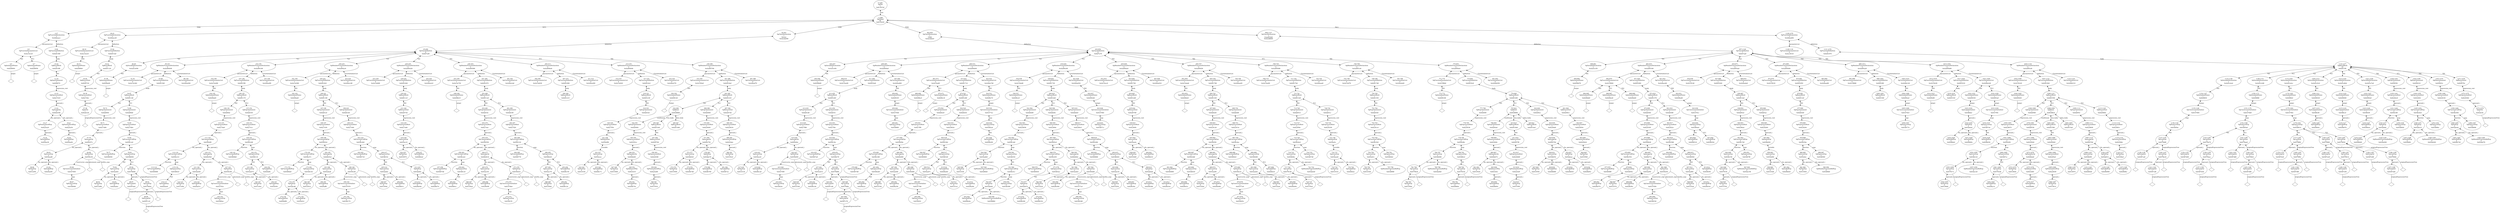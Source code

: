 digraph "G./family.C.dot" {
"0x8208900"[label="4:5\nSgInitializedName\n1\n0x8208900\n" ];
"0x8208900" -> "0x8208900__initptr__null"[label="initptr" dir=none ];
"0x8208900__initptr__null"[label="" shape=diamond ];
"0x8208958"[label="6:7\nSgInitializedName\n1\n0x8208958\n" ];
"0x8208958" -> "0x8208958__initptr__null"[label="initptr" dir=none ];
"0x8208958__initptr__null"[label="" shape=diamond ];
"0x42c3e1e0"[label="3:8\nSgFunctionParameterList\n2\n0x42c3e1e0\n" ];
"0x42c3e1e0" -> "0x8208900"[label="*[0]" dir=both ];
"0x42c3e1e0" -> "0x8208958"[label="*[1]" dir=both ];
"0x829ae38"[label="15:16\nSgVarRefExp\n0\n0x829ae38\n" ];
"0x82a5a20"[label="14:17\nSgPointerDerefExp\n1\n0x82a5a20\n" ];
"0x82a5a20" -> "0x829ae38"[label="operand_i" dir=both ];
"0x829ae64"[label="19:20\nSgVarRefExp\n0\n0x829ae64\n" ];
"0x82a5a54"[label="18:21\nSgPointerDerefExp\n1\n0x82a5a54\n" ];
"0x82a5a54" -> "0x829ae64"[label="operand_i" dir=both ];
"0x82b2548"[label="13:22\nSgAssignOp\n2\n0x82b2548\n" ];
"0x82b2548" -> "0x82a5a20"[label="lhs_operand_i" dir=both ];
"0x82b2548" -> "0x82a5a54"[label="rhs_operand_i" dir=both ];
"0x82c7d18"[label="12:23\nSgExpressionRoot\n1\n0x82c7d18\n" ];
"0x82c7d18" -> "0x82b2548"[label="operand_i" dir=both ];
"0x82bf070"[label="11:24\nSgExprStatement\n1\n0x82bf070\n" ];
"0x82bf070" -> "0x82c7d18"[label="expression_root" dir=both ];
"0x82910f8"[label="10:25\nSgBasicBlock\n1\n0x82910f8\n" ];
"0x82910f8" -> "0x82bf070"[label="*[0]" dir=both ];
"0x8281580"[label="9:26\nSgFunctionDefinition\n1\n0x8281580\n" ];
"0x8281580" -> "0x82910f8"[label="body" dir=both ];
"0x42beaacc"[label="2:27\nSgFunctionDeclaration\n2\n0x42beaacc\n" ];
"0x42beaacc" -> "0x42c3e1e0"[label="parameterList" dir=both ];
"0x42beaacc" -> "0x8281580"[label="definition" dir=both ];
"0x82089b0"[label="30:31\nSgInitializedName\n1\n0x82089b0\n" ];
"0x82089b0" -> "0x82089b0__initptr__null"[label="initptr" dir=none ];
"0x82089b0__initptr__null"[label="" shape=diamond ];
"0x42c3e2c8"[label="29:32\nSgFunctionParameterList\n1\n0x42c3e2c8\n" ];
"0x42c3e2c8" -> "0x82089b0"[label="*[0]" dir=both ];
"0x82de3c8"[label="37:38\nSgIntVal\n1\n0x82de3c8\n" ];
"0x82de3c8" -> "0x82de3c8__originalExpressionTree__null"[label="originalExpressionTree" dir=none ];
"0x82de3c8__originalExpressionTree__null"[label="" shape=diamond ];
"0x82c7d4c"[label="36:39\nSgExpressionRoot\n1\n0x82c7d4c\n" ];
"0x82c7d4c" -> "0x82de3c8"[label="operand_i" dir=both ];
"0x82d5720"[label="35:40\nSgReturnStmt\n1\n0x82d5720\n" ];
"0x82d5720" -> "0x82c7d4c"[label="expression_root" dir=both ];
"0x8291120"[label="34:41\nSgBasicBlock\n1\n0x8291120\n" ];
"0x8291120" -> "0x82d5720"[label="*[0]" dir=both ];
"0x82815a8"[label="33:42\nSgFunctionDefinition\n1\n0x82815a8\n" ];
"0x82815a8" -> "0x8291120"[label="body" dir=both ];
"0x42beac28"[label="28:43\nSgFunctionDeclaration\n2\n0x42beac28\n" ];
"0x42beac28" -> "0x42c3e2c8"[label="parameterList" dir=both ];
"0x42beac28" -> "0x82815a8"[label="definition" dir=both ];
"0x8208a08"[label="47:48\nSgInitializedName\n1\n0x8208a08\n" ];
"0x8208a08" -> "0x8208a08__initptr__null"[label="initptr" dir=none ];
"0x8208a08__initptr__null"[label="" shape=diamond ];
"0x42d1e008"[label="46:49\nSgVariableDeclaration\n1\n0x42d1e008\n" ];
"0x42d1e008" -> "0x8208a08"[label="*[0]" dir=both ];
"0x42c3e3b0"[label="51:52\nSgFunctionParameterList\n0\n0x42c3e3b0\n" ];
"0x831ef50"[label="59:60\nSgThisExp\n0\n0x831ef50\n" ];
"0x829ae90"[label="61:62\nSgVarRefExp\n0\n0x829ae90\n" ];
"0x832aad8"[label="58:63\nSgArrowExp\n2\n0x832aad8\n" ];
"0x832aad8" -> "0x831ef50"[label="lhs_operand_i" dir=both ];
"0x832aad8" -> "0x829ae90"[label="rhs_operand_i" dir=both ];
"0x8346068"[label="66:67\nSgExprListExp\n0\n0x8346068\n" ];
"0x8337600"[label="65:68\nSgConstructorInitializer\n1\n0x8337600\n" ];
"0x8337600" -> "0x8346068"[label="args" dir=both ];
"0x8350c50"[label="64:69\nSgNewExp\n3\n0x8350c50\n" ];
"0x8350c50" -> "0x8350c50__placement_args__null"[label="placement_args" dir=none ];
"0x8350c50__placement_args__null"[label="" shape=diamond ];
"0x8350c50" -> "0x8337600"[label="constructor_args" dir=both ];
"0x8350c50" -> "0x8350c50__builtin_args__null"[label="builtin_args" dir=none ];
"0x8350c50__builtin_args__null"[label="" shape=diamond ];
"0x82b257c"[label="57:70\nSgAssignOp\n2\n0x82b257c\n" ];
"0x82b257c" -> "0x832aad8"[label="lhs_operand_i" dir=both ];
"0x82b257c" -> "0x8350c50"[label="rhs_operand_i" dir=both ];
"0x82c7d80"[label="56:71\nSgExpressionRoot\n1\n0x82c7d80\n" ];
"0x82c7d80" -> "0x82b257c"[label="operand_i" dir=both ];
"0x82bf094"[label="55:72\nSgExprStatement\n1\n0x82bf094\n" ];
"0x82bf094" -> "0x82c7d80"[label="expression_root" dir=both ];
"0x8360658"[label="76:77\nSgFunctionRefExp\n0\n0x8360658\n" ];
"0x831ef80"[label="80:81\nSgThisExp\n0\n0x831ef80\n" ];
"0x829aebc"[label="82:83\nSgVarRefExp\n0\n0x829aebc\n" ];
"0x832ab0c"[label="79:84\nSgArrowExp\n2\n0x832ab0c\n" ];
"0x832ab0c" -> "0x831ef80"[label="lhs_operand_i" dir=both ];
"0x832ab0c" -> "0x829aebc"[label="rhs_operand_i" dir=both ];
"0x8387be8"[label="86:87\nSgStringVal\n1\n0x8387be8\n" ];
"0x8387be8" -> "0x8387be8__originalExpressionTree__null"[label="originalExpressionTree" dir=none ];
"0x8387be8__originalExpressionTree__null"[label="" shape=diamond ];
"0x8387c18"[label="89:90\nSgStringVal\n1\n0x8387c18\n" ];
"0x8387c18" -> "0x8387c18__originalExpressionTree__null"[label="originalExpressionTree" dir=none ];
"0x8387c18__originalExpressionTree__null"[label="" shape=diamond ];
"0x8378d44"[label="88:91\nSgCastExp\n2\n0x8378d44\n" ];
"0x8378d44" -> "0x8387c18"[label="operand_i" dir=both ];
"0x8378d44" -> "0x8378d44__originalExpressionTree__null"[label="originalExpressionTree" dir=none ];
"0x8378d44__originalExpressionTree__null"[label="" shape=diamond ];
"0x8378d08"[label="85:92\nSgCastExp\n2\n0x8378d08\n" ];
"0x8378d08" -> "0x8387be8"[label="operand_i" dir=both ];
"0x8378d08" -> "0x8378d44"[label="originalExpressionTree" dir=both ];
"0x8346094"[label="78:93\nSgExprListExp\n2\n0x8346094\n" ];
"0x8346094" -> "0x832ab0c"[label="*[0]" dir=both ];
"0x8346094" -> "0x8378d08"[label="*[1]" dir=both ];
"0x836c1e0"[label="75:94\nSgFunctionCallExp\n2\n0x836c1e0\n" ];
"0x836c1e0" -> "0x8360658"[label="function" dir=both ];
"0x836c1e0" -> "0x8346094"[label="args" dir=both ];
"0x82c7db4"[label="74:95\nSgExpressionRoot\n1\n0x82c7db4\n" ];
"0x82c7db4" -> "0x836c1e0"[label="operand_i" dir=both ];
"0x82bf0b8"[label="73:96\nSgExprStatement\n1\n0x82bf0b8\n" ];
"0x82bf0b8" -> "0x82c7db4"[label="expression_root" dir=both ];
"0x8291148"[label="54:97\nSgBasicBlock\n2\n0x8291148\n" ];
"0x8291148" -> "0x82bf094"[label="*[0]" dir=both ];
"0x8291148" -> "0x82bf0b8"[label="*[1]" dir=both ];
"0x82815d0"[label="53:98\nSgFunctionDefinition\n1\n0x82815d0\n" ];
"0x82815d0" -> "0x8291148"[label="body" dir=both ];
"0x42dea008"[label="99:100\nSgCtorInitializerList\n0\n0x42dea008\n" ];
"0x42d94008"[label="50:101\nSgMemberFunctionDeclaration\n3\n0x42d94008\n" ];
"0x42d94008" -> "0x42c3e3b0"[label="parameterList" dir=both ];
"0x42d94008" -> "0x82815d0"[label="definition" dir=both ];
"0x42d94008" -> "0x42dea008"[label="CtorInitializerList" dir=both ];
"0x8208a60"[label="104:105\nSgInitializedName\n1\n0x8208a60\n" ];
"0x8208a60" -> "0x8208a60__initptr__null"[label="initptr" dir=none ];
"0x8208a60__initptr__null"[label="" shape=diamond ];
"0x42c3e498"[label="103:106\nSgFunctionParameterList\n1\n0x42c3e498\n" ];
"0x42c3e498" -> "0x8208a60"[label="*[0]" dir=both ];
"0x8360688"[label="113:114\nSgFunctionRefExp\n0\n0x8360688\n" ];
"0x829aee8"[label="116:117\nSgVarRefExp\n0\n0x829aee8\n" ];
"0x83460c0"[label="115:118\nSgExprListExp\n1\n0x83460c0\n" ];
"0x83460c0" -> "0x829aee8"[label="*[0]" dir=both ];
"0x836c214"[label="112:119\nSgFunctionCallExp\n2\n0x836c214\n" ];
"0x836c214" -> "0x8360688"[label="function" dir=both ];
"0x836c214" -> "0x83460c0"[label="args" dir=both ];
"0x831efb0"[label="122:123\nSgThisExp\n0\n0x831efb0\n" ];
"0x829af14"[label="124:125\nSgVarRefExp\n0\n0x829af14\n" ];
"0x832ab40"[label="121:126\nSgArrowExp\n2\n0x832ab40\n" ];
"0x832ab40" -> "0x831efb0"[label="lhs_operand_i" dir=both ];
"0x832ab40" -> "0x829af14"[label="rhs_operand_i" dir=both ];
"0x83460ec"[label="129:130\nSgExprListExp\n0\n0x83460ec\n" ];
"0x833763c"[label="128:131\nSgConstructorInitializer\n1\n0x833763c\n" ];
"0x833763c" -> "0x83460ec"[label="args" dir=both ];
"0x8350c90"[label="127:132\nSgNewExp\n3\n0x8350c90\n" ];
"0x8350c90" -> "0x8350c90__placement_args__null"[label="placement_args" dir=none ];
"0x8350c90__placement_args__null"[label="" shape=diamond ];
"0x8350c90" -> "0x833763c"[label="constructor_args" dir=both ];
"0x8350c90" -> "0x8350c90__builtin_args__null"[label="builtin_args" dir=none ];
"0x8350c90__builtin_args__null"[label="" shape=diamond ];
"0x82b25b0"[label="120:133\nSgAssignOp\n2\n0x82b25b0\n" ];
"0x82b25b0" -> "0x832ab40"[label="lhs_operand_i" dir=both ];
"0x82b25b0" -> "0x8350c90"[label="rhs_operand_i" dir=both ];
"0x83944f0"[label="111:134\nSgCommaOpExp\n2\n0x83944f0\n" ];
"0x83944f0" -> "0x836c214"[label="lhs_operand_i" dir=both ];
"0x83944f0" -> "0x82b25b0"[label="rhs_operand_i" dir=both ];
"0x82c7de8"[label="110:135\nSgExpressionRoot\n1\n0x82c7de8\n" ];
"0x82c7de8" -> "0x83944f0"[label="operand_i" dir=both ];
"0x82bf0dc"[label="109:136\nSgExprStatement\n1\n0x82bf0dc\n" ];
"0x82bf0dc" -> "0x82c7de8"[label="expression_root" dir=both ];
"0x83606b8"[label="140:141\nSgFunctionRefExp\n0\n0x83606b8\n" ];
"0x831efe0"[label="144:145\nSgThisExp\n0\n0x831efe0\n" ];
"0x829af40"[label="146:147\nSgVarRefExp\n0\n0x829af40\n" ];
"0x832ab74"[label="143:148\nSgArrowExp\n2\n0x832ab74\n" ];
"0x832ab74" -> "0x831efe0"[label="lhs_operand_i" dir=both ];
"0x832ab74" -> "0x829af40"[label="rhs_operand_i" dir=both ];
"0x829af6c"[label="149:150\nSgVarRefExp\n0\n0x829af6c\n" ];
"0x8346118"[label="142:151\nSgExprListExp\n2\n0x8346118\n" ];
"0x8346118" -> "0x832ab74"[label="*[0]" dir=both ];
"0x8346118" -> "0x829af6c"[label="*[1]" dir=both ];
"0x836c248"[label="139:152\nSgFunctionCallExp\n2\n0x836c248\n" ];
"0x836c248" -> "0x83606b8"[label="function" dir=both ];
"0x836c248" -> "0x8346118"[label="args" dir=both ];
"0x82c7e1c"[label="138:153\nSgExpressionRoot\n1\n0x82c7e1c\n" ];
"0x82c7e1c" -> "0x836c248"[label="operand_i" dir=both ];
"0x82bf100"[label="137:154\nSgExprStatement\n1\n0x82bf100\n" ];
"0x82bf100" -> "0x82c7e1c"[label="expression_root" dir=both ];
"0x8291170"[label="108:155\nSgBasicBlock\n2\n0x8291170\n" ];
"0x8291170" -> "0x82bf0dc"[label="*[0]" dir=both ];
"0x8291170" -> "0x82bf100"[label="*[1]" dir=both ];
"0x82815f8"[label="107:156\nSgFunctionDefinition\n1\n0x82815f8\n" ];
"0x82815f8" -> "0x8291170"[label="body" dir=both ];
"0x42dea0f0"[label="157:158\nSgCtorInitializerList\n0\n0x42dea0f0\n" ];
"0x42d94168"[label="102:159\nSgMemberFunctionDeclaration\n3\n0x42d94168\n" ];
"0x42d94168" -> "0x42c3e498"[label="parameterList" dir=both ];
"0x42d94168" -> "0x82815f8"[label="definition" dir=both ];
"0x42d94168" -> "0x42dea0f0"[label="CtorInitializerList" dir=both ];
"0x8208ab8"[label="162:163\nSgInitializedName\n1\n0x8208ab8\n" ];
"0x8208ab8" -> "0x8208ab8__initptr__null"[label="initptr" dir=none ];
"0x8208ab8__initptr__null"[label="" shape=diamond ];
"0x42c3e580"[label="161:164\nSgFunctionParameterList\n1\n0x42c3e580\n" ];
"0x42c3e580" -> "0x8208ab8"[label="*[0]" dir=both ];
"0x83606e8"[label="171:172\nSgFunctionRefExp\n0\n0x83606e8\n" ];
"0x829af98"[label="175:176\nSgVarRefExp\n0\n0x829af98\n" ];
"0x829afc4"[label="177:178\nSgVarRefExp\n0\n0x829afc4\n" ];
"0x83abcd8"[label="174:179\nSgDotExp\n2\n0x83abcd8\n" ];
"0x83abcd8" -> "0x829af98"[label="lhs_operand_i" dir=both ];
"0x83abcd8" -> "0x829afc4"[label="rhs_operand_i" dir=both ];
"0x8346144"[label="173:180\nSgExprListExp\n1\n0x8346144\n" ];
"0x8346144" -> "0x83abcd8"[label="*[0]" dir=both ];
"0x836c27c"[label="170:181\nSgFunctionCallExp\n2\n0x836c27c\n" ];
"0x836c27c" -> "0x83606e8"[label="function" dir=both ];
"0x836c27c" -> "0x8346144"[label="args" dir=both ];
"0x831f010"[label="184:185\nSgThisExp\n0\n0x831f010\n" ];
"0x829aff0"[label="186:187\nSgVarRefExp\n0\n0x829aff0\n" ];
"0x832aba8"[label="183:188\nSgArrowExp\n2\n0x832aba8\n" ];
"0x832aba8" -> "0x831f010"[label="lhs_operand_i" dir=both ];
"0x832aba8" -> "0x829aff0"[label="rhs_operand_i" dir=both ];
"0x8346170"[label="191:192\nSgExprListExp\n0\n0x8346170\n" ];
"0x8337678"[label="190:193\nSgConstructorInitializer\n1\n0x8337678\n" ];
"0x8337678" -> "0x8346170"[label="args" dir=both ];
"0x8350cd0"[label="189:194\nSgNewExp\n3\n0x8350cd0\n" ];
"0x8350cd0" -> "0x8350cd0__placement_args__null"[label="placement_args" dir=none ];
"0x8350cd0__placement_args__null"[label="" shape=diamond ];
"0x8350cd0" -> "0x8337678"[label="constructor_args" dir=both ];
"0x8350cd0" -> "0x8350cd0__builtin_args__null"[label="builtin_args" dir=none ];
"0x8350cd0__builtin_args__null"[label="" shape=diamond ];
"0x82b25e4"[label="182:195\nSgAssignOp\n2\n0x82b25e4\n" ];
"0x82b25e4" -> "0x832aba8"[label="lhs_operand_i" dir=both ];
"0x82b25e4" -> "0x8350cd0"[label="rhs_operand_i" dir=both ];
"0x8394524"[label="169:196\nSgCommaOpExp\n2\n0x8394524\n" ];
"0x8394524" -> "0x836c27c"[label="lhs_operand_i" dir=both ];
"0x8394524" -> "0x82b25e4"[label="rhs_operand_i" dir=both ];
"0x82c7e50"[label="168:197\nSgExpressionRoot\n1\n0x82c7e50\n" ];
"0x82c7e50" -> "0x8394524"[label="operand_i" dir=both ];
"0x82bf124"[label="167:198\nSgExprStatement\n1\n0x82bf124\n" ];
"0x82bf124" -> "0x82c7e50"[label="expression_root" dir=both ];
"0x8360718"[label="202:203\nSgFunctionRefExp\n0\n0x8360718\n" ];
"0x831f040"[label="206:207\nSgThisExp\n0\n0x831f040\n" ];
"0x829b01c"[label="208:209\nSgVarRefExp\n0\n0x829b01c\n" ];
"0x832abdc"[label="205:210\nSgArrowExp\n2\n0x832abdc\n" ];
"0x832abdc" -> "0x831f040"[label="lhs_operand_i" dir=both ];
"0x832abdc" -> "0x829b01c"[label="rhs_operand_i" dir=both ];
"0x829b048"[label="212:213\nSgVarRefExp\n0\n0x829b048\n" ];
"0x829b074"[label="214:215\nSgVarRefExp\n0\n0x829b074\n" ];
"0x83abd0c"[label="211:216\nSgDotExp\n2\n0x83abd0c\n" ];
"0x83abd0c" -> "0x829b048"[label="lhs_operand_i" dir=both ];
"0x83abd0c" -> "0x829b074"[label="rhs_operand_i" dir=both ];
"0x834619c"[label="204:217\nSgExprListExp\n2\n0x834619c\n" ];
"0x834619c" -> "0x832abdc"[label="*[0]" dir=both ];
"0x834619c" -> "0x83abd0c"[label="*[1]" dir=both ];
"0x836c2b0"[label="201:218\nSgFunctionCallExp\n2\n0x836c2b0\n" ];
"0x836c2b0" -> "0x8360718"[label="function" dir=both ];
"0x836c2b0" -> "0x834619c"[label="args" dir=both ];
"0x82c7e84"[label="200:219\nSgExpressionRoot\n1\n0x82c7e84\n" ];
"0x82c7e84" -> "0x836c2b0"[label="operand_i" dir=both ];
"0x82bf148"[label="199:220\nSgExprStatement\n1\n0x82bf148\n" ];
"0x82bf148" -> "0x82c7e84"[label="expression_root" dir=both ];
"0x8291198"[label="166:221\nSgBasicBlock\n2\n0x8291198\n" ];
"0x8291198" -> "0x82bf124"[label="*[0]" dir=both ];
"0x8291198" -> "0x82bf148"[label="*[1]" dir=both ];
"0x8281620"[label="165:222\nSgFunctionDefinition\n1\n0x8281620\n" ];
"0x8281620" -> "0x8291198"[label="body" dir=both ];
"0x42dea1d8"[label="223:224\nSgCtorInitializerList\n0\n0x42dea1d8\n" ];
"0x42d942c8"[label="160:225\nSgMemberFunctionDeclaration\n3\n0x42d942c8\n" ];
"0x42d942c8" -> "0x42c3e580"[label="parameterList" dir=both ];
"0x42d942c8" -> "0x8281620"[label="definition" dir=both ];
"0x42d942c8" -> "0x42dea1d8"[label="CtorInitializerList" dir=both ];
"0x42c3e668"[label="227:228\nSgFunctionParameterList\n0\n0x42c3e668\n" ];
"0x831f070"[label="234:235\nSgThisExp\n0\n0x831f070\n" ];
"0x829b0a0"[label="236:237\nSgVarRefExp\n0\n0x829b0a0\n" ];
"0x832ac10"[label="233:238\nSgArrowExp\n2\n0x832ac10\n" ];
"0x832ac10" -> "0x831f070"[label="lhs_operand_i" dir=both ];
"0x832ac10" -> "0x829b0a0"[label="rhs_operand_i" dir=both ];
"0x82c7eb8"[label="232:239\nSgExpressionRoot\n1\n0x82c7eb8\n" ];
"0x82c7eb8" -> "0x832ac10"[label="operand_i" dir=both ];
"0x82d5744"[label="231:240\nSgReturnStmt\n1\n0x82d5744\n" ];
"0x82d5744" -> "0x82c7eb8"[label="expression_root" dir=both ];
"0x82911c0"[label="230:241\nSgBasicBlock\n1\n0x82911c0\n" ];
"0x82911c0" -> "0x82d5744"[label="*[0]" dir=both ];
"0x8281648"[label="229:242\nSgFunctionDefinition\n1\n0x8281648\n" ];
"0x8281648" -> "0x82911c0"[label="body" dir=both ];
"0x42dea2c0"[label="243:244\nSgCtorInitializerList\n0\n0x42dea2c0\n" ];
"0x42d94428"[label="226:245\nSgMemberFunctionDeclaration\n3\n0x42d94428\n" ];
"0x42d94428" -> "0x42c3e668"[label="parameterList" dir=both ];
"0x42d94428" -> "0x8281648"[label="definition" dir=both ];
"0x42d94428" -> "0x42dea2c0"[label="CtorInitializerList" dir=both ];
"0x8208b10"[label="248:249\nSgInitializedName\n1\n0x8208b10\n" ];
"0x8208b10" -> "0x8208b10__initptr__null"[label="initptr" dir=none ];
"0x8208b10__initptr__null"[label="" shape=diamond ];
"0x42c3e750"[label="247:250\nSgFunctionParameterList\n1\n0x42c3e750\n" ];
"0x42c3e750" -> "0x8208b10"[label="*[0]" dir=both ];
"0x8360748"[label="257:258\nSgFunctionRefExp\n0\n0x8360748\n" ];
"0x829b0cc"[label="260:261\nSgVarRefExp\n0\n0x829b0cc\n" ];
"0x83461c8"[label="259:262\nSgExprListExp\n1\n0x83461c8\n" ];
"0x83461c8" -> "0x829b0cc"[label="*[0]" dir=both ];
"0x836c2e4"[label="256:263\nSgFunctionCallExp\n2\n0x836c2e4\n" ];
"0x836c2e4" -> "0x8360748"[label="function" dir=both ];
"0x836c2e4" -> "0x83461c8"[label="args" dir=both ];
"0x831f0a0"[label="266:267\nSgThisExp\n0\n0x831f0a0\n" ];
"0x829b0f8"[label="268:269\nSgVarRefExp\n0\n0x829b0f8\n" ];
"0x832ac44"[label="265:270\nSgArrowExp\n2\n0x832ac44\n" ];
"0x832ac44" -> "0x831f0a0"[label="lhs_operand_i" dir=both ];
"0x832ac44" -> "0x829b0f8"[label="rhs_operand_i" dir=both ];
"0x83461f4"[label="273:274\nSgExprListExp\n0\n0x83461f4\n" ];
"0x83376b4"[label="272:275\nSgConstructorInitializer\n1\n0x83376b4\n" ];
"0x83376b4" -> "0x83461f4"[label="args" dir=both ];
"0x8350d10"[label="271:276\nSgNewExp\n3\n0x8350d10\n" ];
"0x8350d10" -> "0x8350d10__placement_args__null"[label="placement_args" dir=none ];
"0x8350d10__placement_args__null"[label="" shape=diamond ];
"0x8350d10" -> "0x83376b4"[label="constructor_args" dir=both ];
"0x8350d10" -> "0x8350d10__builtin_args__null"[label="builtin_args" dir=none ];
"0x8350d10__builtin_args__null"[label="" shape=diamond ];
"0x82b2618"[label="264:277\nSgAssignOp\n2\n0x82b2618\n" ];
"0x82b2618" -> "0x832ac44"[label="lhs_operand_i" dir=both ];
"0x82b2618" -> "0x8350d10"[label="rhs_operand_i" dir=both ];
"0x8394558"[label="255:278\nSgCommaOpExp\n2\n0x8394558\n" ];
"0x8394558" -> "0x836c2e4"[label="lhs_operand_i" dir=both ];
"0x8394558" -> "0x82b2618"[label="rhs_operand_i" dir=both ];
"0x82c7eec"[label="254:279\nSgExpressionRoot\n1\n0x82c7eec\n" ];
"0x82c7eec" -> "0x8394558"[label="operand_i" dir=both ];
"0x82bf16c"[label="253:280\nSgExprStatement\n1\n0x82bf16c\n" ];
"0x82bf16c" -> "0x82c7eec"[label="expression_root" dir=both ];
"0x8360778"[label="284:285\nSgFunctionRefExp\n0\n0x8360778\n" ];
"0x831f0d0"[label="288:289\nSgThisExp\n0\n0x831f0d0\n" ];
"0x829b124"[label="290:291\nSgVarRefExp\n0\n0x829b124\n" ];
"0x832ac78"[label="287:292\nSgArrowExp\n2\n0x832ac78\n" ];
"0x832ac78" -> "0x831f0d0"[label="lhs_operand_i" dir=both ];
"0x832ac78" -> "0x829b124"[label="rhs_operand_i" dir=both ];
"0x829b150"[label="293:294\nSgVarRefExp\n0\n0x829b150\n" ];
"0x8346220"[label="286:295\nSgExprListExp\n2\n0x8346220\n" ];
"0x8346220" -> "0x832ac78"[label="*[0]" dir=both ];
"0x8346220" -> "0x829b150"[label="*[1]" dir=both ];
"0x836c318"[label="283:296\nSgFunctionCallExp\n2\n0x836c318\n" ];
"0x836c318" -> "0x8360778"[label="function" dir=both ];
"0x836c318" -> "0x8346220"[label="args" dir=both ];
"0x82c7f20"[label="282:297\nSgExpressionRoot\n1\n0x82c7f20\n" ];
"0x82c7f20" -> "0x836c318"[label="operand_i" dir=both ];
"0x82bf190"[label="281:298\nSgExprStatement\n1\n0x82bf190\n" ];
"0x82bf190" -> "0x82c7f20"[label="expression_root" dir=both ];
"0x82911e8"[label="252:299\nSgBasicBlock\n2\n0x82911e8\n" ];
"0x82911e8" -> "0x82bf16c"[label="*[0]" dir=both ];
"0x82911e8" -> "0x82bf190"[label="*[1]" dir=both ];
"0x8281670"[label="251:300\nSgFunctionDefinition\n1\n0x8281670\n" ];
"0x8281670" -> "0x82911e8"[label="body" dir=both ];
"0x42dea3a8"[label="301:302\nSgCtorInitializerList\n0\n0x42dea3a8\n" ];
"0x42d94588"[label="246:303\nSgMemberFunctionDeclaration\n3\n0x42d94588\n" ];
"0x42d94588" -> "0x42c3e750"[label="parameterList" dir=both ];
"0x42d94588" -> "0x8281670"[label="definition" dir=both ];
"0x42d94588" -> "0x42dea3a8"[label="CtorInitializerList" dir=both ];
"0x42c3e838"[label="305:306\nSgFunctionParameterList\n0\n0x42c3e838\n" ];
"0x8291210"[label="308:309\nSgBasicBlock\n0\n0x8291210\n" ];
"0x8281698"[label="307:310\nSgFunctionDefinition\n1\n0x8281698\n" ];
"0x8281698" -> "0x8291210"[label="body" dir=both ];
"0x42dea490"[label="311:312\nSgCtorInitializerList\n0\n0x42dea490\n" ];
"0x42d946e8"[label="304:313\nSgMemberFunctionDeclaration\n3\n0x42d946e8\n" ];
"0x42d946e8" -> "0x42c3e838"[label="parameterList" dir=both ];
"0x42d946e8" -> "0x8281698"[label="definition" dir=both ];
"0x42d946e8" -> "0x42dea490"[label="CtorInitializerList" dir=both ];
"0x42c3e920"[label="315:316\nSgFunctionParameterList\n0\n0x42c3e920\n" ];
"0x831f100"[label="323:324\nSgThisExp\n0\n0x831f100\n" ];
"0x829b17c"[label="325:326\nSgVarRefExp\n0\n0x829b17c\n" ];
"0x832acac"[label="322:327\nSgArrowExp\n2\n0x832acac\n" ];
"0x832acac" -> "0x831f100"[label="lhs_operand_i" dir=both ];
"0x832acac" -> "0x829b17c"[label="rhs_operand_i" dir=both ];
"0x83baf98"[label="321:328\nSgDeleteExp\n1\n0x83baf98\n" ];
"0x83baf98" -> "0x832acac"[label="variable" dir=both ];
"0x82c7f54"[label="320:329\nSgExpressionRoot\n1\n0x82c7f54\n" ];
"0x82c7f54" -> "0x83baf98"[label="operand_i" dir=both ];
"0x82bf1b4"[label="319:330\nSgExprStatement\n1\n0x82bf1b4\n" ];
"0x82bf1b4" -> "0x82c7f54"[label="expression_root" dir=both ];
"0x8291238"[label="318:331\nSgBasicBlock\n1\n0x8291238\n" ];
"0x8291238" -> "0x82bf1b4"[label="*[0]" dir=both ];
"0x82816c0"[label="317:332\nSgFunctionDefinition\n1\n0x82816c0\n" ];
"0x82816c0" -> "0x8291238"[label="body" dir=both ];
"0x42dea578"[label="333:334\nSgCtorInitializerList\n0\n0x42dea578\n" ];
"0x42d94848"[label="314:335\nSgMemberFunctionDeclaration\n3\n0x42d94848\n" ];
"0x42d94848" -> "0x42c3e920"[label="parameterList" dir=both ];
"0x42d94848" -> "0x82816c0"[label="definition" dir=both ];
"0x42d94848" -> "0x42dea578"[label="CtorInitializerList" dir=both ];
"0x8209140"[label="338:339\nSgInitializedName\n1\n0x8209140\n" ];
"0x8209140" -> "0x8209140__initptr__null"[label="initptr" dir=none ];
"0x8209140__initptr__null"[label="" shape=diamond ];
"0x42c3f4e8"[label="337:340\nSgFunctionParameterList\n1\n0x42c3f4e8\n" ];
"0x42c3f4e8" -> "0x8209140"[label="*[0]" dir=both ];
"0x831f460"[label="347:348\nSgThisExp\n0\n0x831f460\n" ];
"0x829b754"[label="350:351\nSgVarRefExp\n0\n0x829b754\n" ];
"0x841f218"[label="349:352\nSgAddressOfOp\n1\n0x841f218\n" ];
"0x841f218" -> "0x829b754"[label="operand_i" dir=both ];
"0x842bd40"[label="346:353\nSgEqualityOp\n2\n0x842bd40\n" ];
"0x842bd40" -> "0x831f460"[label="lhs_operand_i" dir=both ];
"0x842bd40" -> "0x841f218"[label="rhs_operand_i" dir=both ];
"0x82c83cc"[label="345:354\nSgExpressionRoot\n1\n0x82c83cc\n" ];
"0x82c83cc" -> "0x842bd40"[label="operand_i" dir=both ];
"0x82bf460"[label="344:355\nSgExprStatement\n1\n0x82bf460\n" ];
"0x82bf460" -> "0x82c83cc"[label="expression_root" dir=both ];
"0x831f430"[label="360:361\nSgThisExp\n0\n0x831f430\n" ];
"0x82a5a88"[label="359:362\nSgPointerDerefExp\n1\n0x82a5a88\n" ];
"0x82a5a88" -> "0x831f430"[label="operand_i" dir=both ];
"0x82c8398"[label="358:363\nSgExpressionRoot\n1\n0x82c8398\n" ];
"0x82c8398" -> "0x82a5a88"[label="operand_i" dir=both ];
"0x82d57b0"[label="357:364\nSgReturnStmt\n1\n0x82d57b0\n" ];
"0x82d57b0" -> "0x82c8398"[label="expression_root" dir=both ];
"0x8291440"[label="356:365\nSgBasicBlock\n1\n0x8291440\n" ];
"0x8291440" -> "0x82d57b0"[label="*[0]" dir=both ];
"0x8291468"[label="366:367\nSgBasicBlock\n0\n0x8291468\n" ];
"0x8438868"[label="343:368\nSgIfStmt\n3\n0x8438868\n" ];
"0x8438868" -> "0x82bf460"[label="conditional" dir=both ];
"0x8438868" -> "0x8291440"[label="true_body" dir=both ];
"0x8438868" -> "0x8291468"[label="false_body" dir=both ];
"0x831f490"[label="373:374\nSgThisExp\n0\n0x831f490\n" ];
"0x829b7d8"[label="375:376\nSgVarRefExp\n0\n0x829b7d8\n" ];
"0x832b020"[label="372:377\nSgArrowExp\n2\n0x832b020\n" ];
"0x832b020" -> "0x831f490"[label="lhs_operand_i" dir=both ];
"0x832b020" -> "0x829b7d8"[label="rhs_operand_i" dir=both ];
"0x829b780"[label="379:380\nSgVarRefExp\n0\n0x829b780\n" ];
"0x829b7ac"[label="381:382\nSgVarRefExp\n0\n0x829b7ac\n" ];
"0x83abe78"[label="378:383\nSgDotExp\n2\n0x83abe78\n" ];
"0x83abe78" -> "0x829b780"[label="lhs_operand_i" dir=both ];
"0x83abe78" -> "0x829b7ac"[label="rhs_operand_i" dir=both ];
"0x82b2750"[label="371:384\nSgAssignOp\n2\n0x82b2750\n" ];
"0x82b2750" -> "0x832b020"[label="lhs_operand_i" dir=both ];
"0x82b2750" -> "0x83abe78"[label="rhs_operand_i" dir=both ];
"0x82c8400"[label="370:385\nSgExpressionRoot\n1\n0x82c8400\n" ];
"0x82c8400" -> "0x82b2750"[label="operand_i" dir=both ];
"0x82bf484"[label="369:386\nSgExprStatement\n1\n0x82bf484\n" ];
"0x82bf484" -> "0x82c8400"[label="expression_root" dir=both ];
"0x831f4c0"[label="390:391\nSgThisExp\n0\n0x831f4c0\n" ];
"0x82a5abc"[label="389:392\nSgPointerDerefExp\n1\n0x82a5abc\n" ];
"0x82a5abc" -> "0x831f4c0"[label="operand_i" dir=both ];
"0x82c8434"[label="388:393\nSgExpressionRoot\n1\n0x82c8434\n" ];
"0x82c8434" -> "0x82a5abc"[label="operand_i" dir=both ];
"0x82d57d4"[label="387:394\nSgReturnStmt\n1\n0x82d57d4\n" ];
"0x82d57d4" -> "0x82c8434"[label="expression_root" dir=both ];
"0x8291418"[label="342:395\nSgBasicBlock\n3\n0x8291418\n" ];
"0x8291418" -> "0x8438868"[label="*[0]" dir=both ];
"0x8291418" -> "0x82bf484"[label="*[1]" dir=both ];
"0x8291418" -> "0x82d57d4"[label="*[2]" dir=both ];
"0x82818a0"[label="341:396\nSgFunctionDefinition\n1\n0x82818a0\n" ];
"0x82818a0" -> "0x8291418"[label="body" dir=both ];
"0x42deaf70"[label="397:398\nSgCtorInitializerList\n0\n0x42deaf70\n" ];
"0x42d95768"[label="336:399\nSgMemberFunctionDeclaration\n3\n0x42d95768\n" ];
"0x42d95768" -> "0x42c3f4e8"[label="parameterList" dir=both ];
"0x42d95768" -> "0x82818a0"[label="definition" dir=both ];
"0x42d95768" -> "0x42deaf70"[label="CtorInitializerList" dir=both ];
"0x82f7a48"[label="45:400\nSgClassDefinition\n9\n0x82f7a48\n" ];
"0x82f7a48" -> "0x42d1e008"[label="*[0]" dir=both ];
"0x82f7a48" -> "0x42d94008"[label="*[1]" dir=both ];
"0x82f7a48" -> "0x42d94168"[label="*[2]" dir=both ];
"0x82f7a48" -> "0x42d942c8"[label="*[3]" dir=both ];
"0x82f7a48" -> "0x42d94428"[label="*[4]" dir=both ];
"0x82f7a48" -> "0x42d94588"[label="*[5]" dir=both ];
"0x82f7a48" -> "0x42d946e8"[label="*[6]" dir=both ];
"0x82f7a48" -> "0x42d94848"[label="*[7]" dir=both ];
"0x82f7a48" -> "0x42d95768"[label="*[8]" dir=both ];
"0x42cda008"[label="44:401\nSgClassDeclaration\n1\nParent\n0x42cda008\n" ];
"0x42cda008" -> "0x82f7a48"[label="definition" dir=both ];
"0x8208b68"[label="405:406\nSgInitializedName\n1\n0x8208b68\n" ];
"0x8208b68" -> "0x8208b68__initptr__null"[label="initptr" dir=none ];
"0x8208b68__initptr__null"[label="" shape=diamond ];
"0x42d1e0fc"[label="404:407\nSgVariableDeclaration\n1\n0x42d1e0fc\n" ];
"0x42d1e0fc" -> "0x8208b68"[label="*[0]" dir=both ];
"0x42c3ea08"[label="409:410\nSgFunctionParameterList\n0\n0x42c3ea08\n" ];
"0x831f130"[label="417:418\nSgThisExp\n0\n0x831f130\n" ];
"0x829b1a8"[label="419:420\nSgVarRefExp\n0\n0x829b1a8\n" ];
"0x832ace0"[label="416:421\nSgArrowExp\n2\n0x832ace0\n" ];
"0x832ace0" -> "0x831f130"[label="lhs_operand_i" dir=both ];
"0x832ace0" -> "0x829b1a8"[label="rhs_operand_i" dir=both ];
"0x834624c"[label="424:425\nSgExprListExp\n0\n0x834624c\n" ];
"0x83376f0"[label="423:426\nSgConstructorInitializer\n1\n0x83376f0\n" ];
"0x83376f0" -> "0x834624c"[label="args" dir=both ];
"0x8350d50"[label="422:427\nSgNewExp\n3\n0x8350d50\n" ];
"0x8350d50" -> "0x8350d50__placement_args__null"[label="placement_args" dir=none ];
"0x8350d50__placement_args__null"[label="" shape=diamond ];
"0x8350d50" -> "0x83376f0"[label="constructor_args" dir=both ];
"0x8350d50" -> "0x8350d50__builtin_args__null"[label="builtin_args" dir=none ];
"0x8350d50__builtin_args__null"[label="" shape=diamond ];
"0x82b264c"[label="415:428\nSgAssignOp\n2\n0x82b264c\n" ];
"0x82b264c" -> "0x832ace0"[label="lhs_operand_i" dir=both ];
"0x82b264c" -> "0x8350d50"[label="rhs_operand_i" dir=both ];
"0x82c7f88"[label="414:429\nSgExpressionRoot\n1\n0x82c7f88\n" ];
"0x82c7f88" -> "0x82b264c"[label="operand_i" dir=both ];
"0x82bf1d8"[label="413:430\nSgExprStatement\n1\n0x82bf1d8\n" ];
"0x82bf1d8" -> "0x82c7f88"[label="expression_root" dir=both ];
"0x83607a8"[label="434:435\nSgFunctionRefExp\n0\n0x83607a8\n" ];
"0x831f160"[label="438:439\nSgThisExp\n0\n0x831f160\n" ];
"0x829b1d4"[label="440:441\nSgVarRefExp\n0\n0x829b1d4\n" ];
"0x832ad14"[label="437:442\nSgArrowExp\n2\n0x832ad14\n" ];
"0x832ad14" -> "0x831f160"[label="lhs_operand_i" dir=both ];
"0x832ad14" -> "0x829b1d4"[label="rhs_operand_i" dir=both ];
"0x8387c48"[label="444:445\nSgStringVal\n1\n0x8387c48\n" ];
"0x8387c48" -> "0x8387c48__originalExpressionTree__null"[label="originalExpressionTree" dir=none ];
"0x8387c48__originalExpressionTree__null"[label="" shape=diamond ];
"0x8387c78"[label="447:448\nSgStringVal\n1\n0x8387c78\n" ];
"0x8387c78" -> "0x8387c78__originalExpressionTree__null"[label="originalExpressionTree" dir=none ];
"0x8387c78__originalExpressionTree__null"[label="" shape=diamond ];
"0x8378dbc"[label="446:449\nSgCastExp\n2\n0x8378dbc\n" ];
"0x8378dbc" -> "0x8387c78"[label="operand_i" dir=both ];
"0x8378dbc" -> "0x8378dbc__originalExpressionTree__null"[label="originalExpressionTree" dir=none ];
"0x8378dbc__originalExpressionTree__null"[label="" shape=diamond ];
"0x8378d80"[label="443:450\nSgCastExp\n2\n0x8378d80\n" ];
"0x8378d80" -> "0x8387c48"[label="operand_i" dir=both ];
"0x8378d80" -> "0x8378dbc"[label="originalExpressionTree" dir=both ];
"0x8346278"[label="436:451\nSgExprListExp\n2\n0x8346278\n" ];
"0x8346278" -> "0x832ad14"[label="*[0]" dir=both ];
"0x8346278" -> "0x8378d80"[label="*[1]" dir=both ];
"0x836c34c"[label="433:452\nSgFunctionCallExp\n2\n0x836c34c\n" ];
"0x836c34c" -> "0x83607a8"[label="function" dir=both ];
"0x836c34c" -> "0x8346278"[label="args" dir=both ];
"0x82c7fbc"[label="432:453\nSgExpressionRoot\n1\n0x82c7fbc\n" ];
"0x82c7fbc" -> "0x836c34c"[label="operand_i" dir=both ];
"0x82bf1fc"[label="431:454\nSgExprStatement\n1\n0x82bf1fc\n" ];
"0x82bf1fc" -> "0x82c7fbc"[label="expression_root" dir=both ];
"0x8291260"[label="412:455\nSgBasicBlock\n2\n0x8291260\n" ];
"0x8291260" -> "0x82bf1d8"[label="*[0]" dir=both ];
"0x8291260" -> "0x82bf1fc"[label="*[1]" dir=both ];
"0x82816e8"[label="411:456\nSgFunctionDefinition\n1\n0x82816e8\n" ];
"0x82816e8" -> "0x8291260"[label="body" dir=both ];
"0x83466f0"[label="460:461\nSgExprListExp\n0\n0x83466f0\n" ];
"0x8337948"[label="459:462\nSgConstructorInitializer\n1\n0x8337948\n" ];
"0x8337948" -> "0x83466f0"[label="args" dir=both ];
"0x82091f0"[label="458:463\nSgInitializedName\n1\n0x82091f0\n" ];
"0x82091f0" -> "0x8337948"[label="initptr" dir=both ];
"0x42dea660"[label="457:464\nSgCtorInitializerList\n1\n0x42dea660\n" ];
"0x42dea660" -> "0x82091f0"[label="*[0]" dir=both ];
"0x42d949a8"[label="408:465\nSgMemberFunctionDeclaration\n3\n0x42d949a8\n" ];
"0x42d949a8" -> "0x42c3ea08"[label="parameterList" dir=both ];
"0x42d949a8" -> "0x82816e8"[label="definition" dir=both ];
"0x42d949a8" -> "0x42dea660"[label="CtorInitializerList" dir=both ];
"0x8208bc0"[label="468:469\nSgInitializedName\n1\n0x8208bc0\n" ];
"0x8208bc0" -> "0x8208bc0__initptr__null"[label="initptr" dir=none ];
"0x8208bc0__initptr__null"[label="" shape=diamond ];
"0x8208c18"[label="470:471\nSgInitializedName\n1\n0x8208c18\n" ];
"0x8208c18" -> "0x8208c18__initptr__null"[label="initptr" dir=none ];
"0x8208c18__initptr__null"[label="" shape=diamond ];
"0x42c3eaf0"[label="467:472\nSgFunctionParameterList\n2\n0x42c3eaf0\n" ];
"0x42c3eaf0" -> "0x8208bc0"[label="*[0]" dir=both ];
"0x42c3eaf0" -> "0x8208c18"[label="*[1]" dir=both ];
"0x83607d8"[label="479:480\nSgFunctionRefExp\n0\n0x83607d8\n" ];
"0x829b22c"[label="482:483\nSgVarRefExp\n0\n0x829b22c\n" ];
"0x83462d0"[label="481:484\nSgExprListExp\n1\n0x83462d0\n" ];
"0x83462d0" -> "0x829b22c"[label="*[0]" dir=both ];
"0x836c380"[label="478:485\nSgFunctionCallExp\n2\n0x836c380\n" ];
"0x836c380" -> "0x83607d8"[label="function" dir=both ];
"0x836c380" -> "0x83462d0"[label="args" dir=both ];
"0x831f190"[label="488:489\nSgThisExp\n0\n0x831f190\n" ];
"0x829b258"[label="490:491\nSgVarRefExp\n0\n0x829b258\n" ];
"0x832ad48"[label="487:492\nSgArrowExp\n2\n0x832ad48\n" ];
"0x832ad48" -> "0x831f190"[label="lhs_operand_i" dir=both ];
"0x832ad48" -> "0x829b258"[label="rhs_operand_i" dir=both ];
"0x83462fc"[label="495:496\nSgExprListExp\n0\n0x83462fc\n" ];
"0x8337768"[label="494:497\nSgConstructorInitializer\n1\n0x8337768\n" ];
"0x8337768" -> "0x83462fc"[label="args" dir=both ];
"0x8350d90"[label="493:498\nSgNewExp\n3\n0x8350d90\n" ];
"0x8350d90" -> "0x8350d90__placement_args__null"[label="placement_args" dir=none ];
"0x8350d90__placement_args__null"[label="" shape=diamond ];
"0x8350d90" -> "0x8337768"[label="constructor_args" dir=both ];
"0x8350d90" -> "0x8350d90__builtin_args__null"[label="builtin_args" dir=none ];
"0x8350d90__builtin_args__null"[label="" shape=diamond ];
"0x82b2680"[label="486:499\nSgAssignOp\n2\n0x82b2680\n" ];
"0x82b2680" -> "0x832ad48"[label="lhs_operand_i" dir=both ];
"0x82b2680" -> "0x8350d90"[label="rhs_operand_i" dir=both ];
"0x839458c"[label="477:500\nSgCommaOpExp\n2\n0x839458c\n" ];
"0x839458c" -> "0x836c380"[label="lhs_operand_i" dir=both ];
"0x839458c" -> "0x82b2680"[label="rhs_operand_i" dir=both ];
"0x82c7ff0"[label="476:501\nSgExpressionRoot\n1\n0x82c7ff0\n" ];
"0x82c7ff0" -> "0x839458c"[label="operand_i" dir=both ];
"0x82bf220"[label="475:502\nSgExprStatement\n1\n0x82bf220\n" ];
"0x82bf220" -> "0x82c7ff0"[label="expression_root" dir=both ];
"0x8360808"[label="506:507\nSgFunctionRefExp\n0\n0x8360808\n" ];
"0x831f1c0"[label="510:511\nSgThisExp\n0\n0x831f1c0\n" ];
"0x829b284"[label="512:513\nSgVarRefExp\n0\n0x829b284\n" ];
"0x832ad7c"[label="509:514\nSgArrowExp\n2\n0x832ad7c\n" ];
"0x832ad7c" -> "0x831f1c0"[label="lhs_operand_i" dir=both ];
"0x832ad7c" -> "0x829b284"[label="rhs_operand_i" dir=both ];
"0x829b2b0"[label="515:516\nSgVarRefExp\n0\n0x829b2b0\n" ];
"0x8346328"[label="508:517\nSgExprListExp\n2\n0x8346328\n" ];
"0x8346328" -> "0x832ad7c"[label="*[0]" dir=both ];
"0x8346328" -> "0x829b2b0"[label="*[1]" dir=both ];
"0x836c3b4"[label="505:518\nSgFunctionCallExp\n2\n0x836c3b4\n" ];
"0x836c3b4" -> "0x8360808"[label="function" dir=both ];
"0x836c3b4" -> "0x8346328"[label="args" dir=both ];
"0x82c8024"[label="504:519\nSgExpressionRoot\n1\n0x82c8024\n" ];
"0x82c8024" -> "0x836c3b4"[label="operand_i" dir=both ];
"0x82bf244"[label="503:520\nSgExprStatement\n1\n0x82bf244\n" ];
"0x82bf244" -> "0x82c8024"[label="expression_root" dir=both ];
"0x8291288"[label="474:521\nSgBasicBlock\n2\n0x8291288\n" ];
"0x8291288" -> "0x82bf220"[label="*[0]" dir=both ];
"0x8291288" -> "0x82bf244"[label="*[1]" dir=both ];
"0x8281710"[label="473:522\nSgFunctionDefinition\n1\n0x8281710\n" ];
"0x8281710" -> "0x8291288"[label="body" dir=both ];
"0x829b200"[label="527:528\nSgVarRefExp\n0\n0x829b200\n" ];
"0x83462a4"[label="526:529\nSgExprListExp\n1\n0x83462a4\n" ];
"0x83462a4" -> "0x829b200"[label="*[0]" dir=both ];
"0x833772c"[label="525:530\nSgConstructorInitializer\n1\n0x833772c\n" ];
"0x833772c" -> "0x83462a4"[label="args" dir=both ];
"0x8208c70"[label="524:531\nSgInitializedName\n1\n0x8208c70\n" ];
"0x8208c70" -> "0x833772c"[label="initptr" dir=both ];
"0x42dea748"[label="523:532\nSgCtorInitializerList\n1\n0x42dea748\n" ];
"0x42dea748" -> "0x8208c70"[label="*[0]" dir=both ];
"0x42d94b08"[label="466:533\nSgMemberFunctionDeclaration\n3\n0x42d94b08\n" ];
"0x42d94b08" -> "0x42c3eaf0"[label="parameterList" dir=both ];
"0x42d94b08" -> "0x8281710"[label="definition" dir=both ];
"0x42d94b08" -> "0x42dea748"[label="CtorInitializerList" dir=both ];
"0x8208cc8"[label="536:537\nSgInitializedName\n1\n0x8208cc8\n" ];
"0x8208cc8" -> "0x8208cc8__initptr__null"[label="initptr" dir=none ];
"0x8208cc8__initptr__null"[label="" shape=diamond ];
"0x42c3ebd8"[label="535:538\nSgFunctionParameterList\n1\n0x42c3ebd8\n" ];
"0x42c3ebd8" -> "0x8208cc8"[label="*[0]" dir=both ];
"0x831f1f0"[label="545:546\nSgThisExp\n0\n0x831f1f0\n" ];
"0x83d9f28"[label="547:548\nSgMemberFunctionRefExp\n0\n0x83d9f28\n" ];
"0x832adb0"[label="544:549\nSgArrowExp\n2\n0x832adb0\n" ];
"0x832adb0" -> "0x831f1f0"[label="lhs_operand_i" dir=both ];
"0x832adb0" -> "0x83d9f28"[label="rhs_operand_i" dir=both ];
"0x829b2dc"[label="553:554\nSgVarRefExp\n0\n0x829b2dc\n" ];
"0x83d9f60"[label="555:556\nSgMemberFunctionRefExp\n0\n0x83d9f60\n" ];
"0x83abd40"[label="552:557\nSgDotExp\n2\n0x83abd40\n" ];
"0x83abd40" -> "0x829b2dc"[label="lhs_operand_i" dir=both ];
"0x83abd40" -> "0x83d9f60"[label="rhs_operand_i" dir=both ];
"0x8346380"[label="558:559\nSgExprListExp\n0\n0x8346380\n" ];
"0x836c41c"[label="551:560\nSgFunctionCallExp\n2\n0x836c41c\n" ];
"0x836c41c" -> "0x83abd40"[label="function" dir=both ];
"0x836c41c" -> "0x8346380"[label="args" dir=both ];
"0x8346354"[label="550:561\nSgExprListExp\n1\n0x8346354\n" ];
"0x8346354" -> "0x836c41c"[label="*[0]" dir=both ];
"0x836c3e8"[label="543:562\nSgFunctionCallExp\n2\n0x836c3e8\n" ];
"0x836c3e8" -> "0x832adb0"[label="function" dir=both ];
"0x836c3e8" -> "0x8346354"[label="args" dir=both ];
"0x82c8058"[label="542:563\nSgExpressionRoot\n1\n0x82c8058\n" ];
"0x82c8058" -> "0x836c3e8"[label="operand_i" dir=both ];
"0x82bf268"[label="541:564\nSgExprStatement\n1\n0x82bf268\n" ];
"0x82bf268" -> "0x82c8058"[label="expression_root" dir=both ];
"0x8360838"[label="569:570\nSgFunctionRefExp\n0\n0x8360838\n" ];
"0x829b308"[label="573:574\nSgVarRefExp\n0\n0x829b308\n" ];
"0x829b334"[label="575:576\nSgVarRefExp\n0\n0x829b334\n" ];
"0x83abd74"[label="572:577\nSgDotExp\n2\n0x83abd74\n" ];
"0x83abd74" -> "0x829b308"[label="lhs_operand_i" dir=both ];
"0x83abd74" -> "0x829b334"[label="rhs_operand_i" dir=both ];
"0x83463ac"[label="571:578\nSgExprListExp\n1\n0x83463ac\n" ];
"0x83463ac" -> "0x83abd74"[label="*[0]" dir=both ];
"0x836c450"[label="568:579\nSgFunctionCallExp\n2\n0x836c450\n" ];
"0x836c450" -> "0x8360838"[label="function" dir=both ];
"0x836c450" -> "0x83463ac"[label="args" dir=both ];
"0x831f220"[label="582:583\nSgThisExp\n0\n0x831f220\n" ];
"0x829b360"[label="584:585\nSgVarRefExp\n0\n0x829b360\n" ];
"0x832ade4"[label="581:586\nSgArrowExp\n2\n0x832ade4\n" ];
"0x832ade4" -> "0x831f220"[label="lhs_operand_i" dir=both ];
"0x832ade4" -> "0x829b360"[label="rhs_operand_i" dir=both ];
"0x83463d8"[label="589:590\nSgExprListExp\n0\n0x83463d8\n" ];
"0x83377a4"[label="588:591\nSgConstructorInitializer\n1\n0x83377a4\n" ];
"0x83377a4" -> "0x83463d8"[label="args" dir=both ];
"0x8350dd0"[label="587:592\nSgNewExp\n3\n0x8350dd0\n" ];
"0x8350dd0" -> "0x8350dd0__placement_args__null"[label="placement_args" dir=none ];
"0x8350dd0__placement_args__null"[label="" shape=diamond ];
"0x8350dd0" -> "0x83377a4"[label="constructor_args" dir=both ];
"0x8350dd0" -> "0x8350dd0__builtin_args__null"[label="builtin_args" dir=none ];
"0x8350dd0__builtin_args__null"[label="" shape=diamond ];
"0x82b26b4"[label="580:593\nSgAssignOp\n2\n0x82b26b4\n" ];
"0x82b26b4" -> "0x832ade4"[label="lhs_operand_i" dir=both ];
"0x82b26b4" -> "0x8350dd0"[label="rhs_operand_i" dir=both ];
"0x83945c0"[label="567:594\nSgCommaOpExp\n2\n0x83945c0\n" ];
"0x83945c0" -> "0x836c450"[label="lhs_operand_i" dir=both ];
"0x83945c0" -> "0x82b26b4"[label="rhs_operand_i" dir=both ];
"0x82c808c"[label="566:595\nSgExpressionRoot\n1\n0x82c808c\n" ];
"0x82c808c" -> "0x83945c0"[label="operand_i" dir=both ];
"0x82bf28c"[label="565:596\nSgExprStatement\n1\n0x82bf28c\n" ];
"0x82bf28c" -> "0x82c808c"[label="expression_root" dir=both ];
"0x8360868"[label="600:601\nSgFunctionRefExp\n0\n0x8360868\n" ];
"0x831f250"[label="604:605\nSgThisExp\n0\n0x831f250\n" ];
"0x829b38c"[label="606:607\nSgVarRefExp\n0\n0x829b38c\n" ];
"0x832ae18"[label="603:608\nSgArrowExp\n2\n0x832ae18\n" ];
"0x832ae18" -> "0x831f250"[label="lhs_operand_i" dir=both ];
"0x832ae18" -> "0x829b38c"[label="rhs_operand_i" dir=both ];
"0x829b3b8"[label="610:611\nSgVarRefExp\n0\n0x829b3b8\n" ];
"0x829b3e4"[label="612:613\nSgVarRefExp\n0\n0x829b3e4\n" ];
"0x83abda8"[label="609:614\nSgDotExp\n2\n0x83abda8\n" ];
"0x83abda8" -> "0x829b3b8"[label="lhs_operand_i" dir=both ];
"0x83abda8" -> "0x829b3e4"[label="rhs_operand_i" dir=both ];
"0x8346404"[label="602:615\nSgExprListExp\n2\n0x8346404\n" ];
"0x8346404" -> "0x832ae18"[label="*[0]" dir=both ];
"0x8346404" -> "0x83abda8"[label="*[1]" dir=both ];
"0x836c484"[label="599:616\nSgFunctionCallExp\n2\n0x836c484\n" ];
"0x836c484" -> "0x8360868"[label="function" dir=both ];
"0x836c484" -> "0x8346404"[label="args" dir=both ];
"0x82c80c0"[label="598:617\nSgExpressionRoot\n1\n0x82c80c0\n" ];
"0x82c80c0" -> "0x836c484"[label="operand_i" dir=both ];
"0x82bf2b0"[label="597:618\nSgExprStatement\n1\n0x82bf2b0\n" ];
"0x82bf2b0" -> "0x82c80c0"[label="expression_root" dir=both ];
"0x82912b0"[label="540:619\nSgBasicBlock\n3\n0x82912b0\n" ];
"0x82912b0" -> "0x82bf268"[label="*[0]" dir=both ];
"0x82912b0" -> "0x82bf28c"[label="*[1]" dir=both ];
"0x82912b0" -> "0x82bf2b0"[label="*[2]" dir=both ];
"0x8281738"[label="539:620\nSgFunctionDefinition\n1\n0x8281738\n" ];
"0x8281738" -> "0x82912b0"[label="body" dir=both ];
"0x834671c"[label="624:625\nSgExprListExp\n0\n0x834671c\n" ];
"0x8337984"[label="623:626\nSgConstructorInitializer\n1\n0x8337984\n" ];
"0x8337984" -> "0x834671c"[label="args" dir=both ];
"0x8209248"[label="622:627\nSgInitializedName\n1\n0x8209248\n" ];
"0x8209248" -> "0x8337984"[label="initptr" dir=both ];
"0x42dea830"[label="621:628\nSgCtorInitializerList\n1\n0x42dea830\n" ];
"0x42dea830" -> "0x8209248"[label="*[0]" dir=both ];
"0x42d94c68"[label="534:629\nSgMemberFunctionDeclaration\n3\n0x42d94c68\n" ];
"0x42d94c68" -> "0x42c3ebd8"[label="parameterList" dir=both ];
"0x42d94c68" -> "0x8281738"[label="definition" dir=both ];
"0x42d94c68" -> "0x42dea830"[label="CtorInitializerList" dir=both ];
"0x42c3ecc0"[label="631:632\nSgFunctionParameterList\n0\n0x42c3ecc0\n" ];
"0x831f280"[label="638:639\nSgThisExp\n0\n0x831f280\n" ];
"0x829b410"[label="640:641\nSgVarRefExp\n0\n0x829b410\n" ];
"0x832ae4c"[label="637:642\nSgArrowExp\n2\n0x832ae4c\n" ];
"0x832ae4c" -> "0x831f280"[label="lhs_operand_i" dir=both ];
"0x832ae4c" -> "0x829b410"[label="rhs_operand_i" dir=both ];
"0x82c80f4"[label="636:643\nSgExpressionRoot\n1\n0x82c80f4\n" ];
"0x82c80f4" -> "0x832ae4c"[label="operand_i" dir=both ];
"0x82d5768"[label="635:644\nSgReturnStmt\n1\n0x82d5768\n" ];
"0x82d5768" -> "0x82c80f4"[label="expression_root" dir=both ];
"0x82912d8"[label="634:645\nSgBasicBlock\n1\n0x82912d8\n" ];
"0x82912d8" -> "0x82d5768"[label="*[0]" dir=both ];
"0x8281760"[label="633:646\nSgFunctionDefinition\n1\n0x8281760\n" ];
"0x8281760" -> "0x82912d8"[label="body" dir=both ];
"0x42dea918"[label="647:648\nSgCtorInitializerList\n0\n0x42dea918\n" ];
"0x42d94dc8"[label="630:649\nSgMemberFunctionDeclaration\n3\n0x42d94dc8\n" ];
"0x42d94dc8" -> "0x42c3ecc0"[label="parameterList" dir=both ];
"0x42d94dc8" -> "0x8281760"[label="definition" dir=both ];
"0x42d94dc8" -> "0x42dea918"[label="CtorInitializerList" dir=both ];
"0x8208d20"[label="652:653\nSgInitializedName\n1\n0x8208d20\n" ];
"0x8208d20" -> "0x8208d20__initptr__null"[label="initptr" dir=none ];
"0x8208d20__initptr__null"[label="" shape=diamond ];
"0x42c3eda8"[label="651:654\nSgFunctionParameterList\n1\n0x42c3eda8\n" ];
"0x42c3eda8" -> "0x8208d20"[label="*[0]" dir=both ];
"0x8360898"[label="661:662\nSgFunctionRefExp\n0\n0x8360898\n" ];
"0x829b43c"[label="664:665\nSgVarRefExp\n0\n0x829b43c\n" ];
"0x8346430"[label="663:666\nSgExprListExp\n1\n0x8346430\n" ];
"0x8346430" -> "0x829b43c"[label="*[0]" dir=both ];
"0x836c4b8"[label="660:667\nSgFunctionCallExp\n2\n0x836c4b8\n" ];
"0x836c4b8" -> "0x8360898"[label="function" dir=both ];
"0x836c4b8" -> "0x8346430"[label="args" dir=both ];
"0x831f2b0"[label="670:671\nSgThisExp\n0\n0x831f2b0\n" ];
"0x829b468"[label="672:673\nSgVarRefExp\n0\n0x829b468\n" ];
"0x832ae80"[label="669:674\nSgArrowExp\n2\n0x832ae80\n" ];
"0x832ae80" -> "0x831f2b0"[label="lhs_operand_i" dir=both ];
"0x832ae80" -> "0x829b468"[label="rhs_operand_i" dir=both ];
"0x834645c"[label="677:678\nSgExprListExp\n0\n0x834645c\n" ];
"0x83377e0"[label="676:679\nSgConstructorInitializer\n1\n0x83377e0\n" ];
"0x83377e0" -> "0x834645c"[label="args" dir=both ];
"0x8350e10"[label="675:680\nSgNewExp\n3\n0x8350e10\n" ];
"0x8350e10" -> "0x8350e10__placement_args__null"[label="placement_args" dir=none ];
"0x8350e10__placement_args__null"[label="" shape=diamond ];
"0x8350e10" -> "0x83377e0"[label="constructor_args" dir=both ];
"0x8350e10" -> "0x8350e10__builtin_args__null"[label="builtin_args" dir=none ];
"0x8350e10__builtin_args__null"[label="" shape=diamond ];
"0x82b26e8"[label="668:681\nSgAssignOp\n2\n0x82b26e8\n" ];
"0x82b26e8" -> "0x832ae80"[label="lhs_operand_i" dir=both ];
"0x82b26e8" -> "0x8350e10"[label="rhs_operand_i" dir=both ];
"0x83945f4"[label="659:682\nSgCommaOpExp\n2\n0x83945f4\n" ];
"0x83945f4" -> "0x836c4b8"[label="lhs_operand_i" dir=both ];
"0x83945f4" -> "0x82b26e8"[label="rhs_operand_i" dir=both ];
"0x82c8128"[label="658:683\nSgExpressionRoot\n1\n0x82c8128\n" ];
"0x82c8128" -> "0x83945f4"[label="operand_i" dir=both ];
"0x82bf2d4"[label="657:684\nSgExprStatement\n1\n0x82bf2d4\n" ];
"0x82bf2d4" -> "0x82c8128"[label="expression_root" dir=both ];
"0x83608c8"[label="688:689\nSgFunctionRefExp\n0\n0x83608c8\n" ];
"0x831f2e0"[label="692:693\nSgThisExp\n0\n0x831f2e0\n" ];
"0x829b494"[label="694:695\nSgVarRefExp\n0\n0x829b494\n" ];
"0x832aeb4"[label="691:696\nSgArrowExp\n2\n0x832aeb4\n" ];
"0x832aeb4" -> "0x831f2e0"[label="lhs_operand_i" dir=both ];
"0x832aeb4" -> "0x829b494"[label="rhs_operand_i" dir=both ];
"0x829b4c0"[label="697:698\nSgVarRefExp\n0\n0x829b4c0\n" ];
"0x8346488"[label="690:699\nSgExprListExp\n2\n0x8346488\n" ];
"0x8346488" -> "0x832aeb4"[label="*[0]" dir=both ];
"0x8346488" -> "0x829b4c0"[label="*[1]" dir=both ];
"0x836c4ec"[label="687:700\nSgFunctionCallExp\n2\n0x836c4ec\n" ];
"0x836c4ec" -> "0x83608c8"[label="function" dir=both ];
"0x836c4ec" -> "0x8346488"[label="args" dir=both ];
"0x82c815c"[label="686:701\nSgExpressionRoot\n1\n0x82c815c\n" ];
"0x82c815c" -> "0x836c4ec"[label="operand_i" dir=both ];
"0x82bf2f8"[label="685:702\nSgExprStatement\n1\n0x82bf2f8\n" ];
"0x82bf2f8" -> "0x82c815c"[label="expression_root" dir=both ];
"0x8291300"[label="656:703\nSgBasicBlock\n2\n0x8291300\n" ];
"0x8291300" -> "0x82bf2d4"[label="*[0]" dir=both ];
"0x8291300" -> "0x82bf2f8"[label="*[1]" dir=both ];
"0x8281788"[label="655:704\nSgFunctionDefinition\n1\n0x8281788\n" ];
"0x8281788" -> "0x8291300"[label="body" dir=both ];
"0x42deaa00"[label="705:706\nSgCtorInitializerList\n0\n0x42deaa00\n" ];
"0x42d94f28"[label="650:707\nSgMemberFunctionDeclaration\n3\n0x42d94f28\n" ];
"0x42d94f28" -> "0x42c3eda8"[label="parameterList" dir=both ];
"0x42d94f28" -> "0x8281788"[label="definition" dir=both ];
"0x42d94f28" -> "0x42deaa00"[label="CtorInitializerList" dir=both ];
"0x42c3ee90"[label="709:710\nSgFunctionParameterList\n0\n0x42c3ee90\n" ];
"0x831f5e0"[label="718:719\nSgThisExp\n0\n0x831f5e0\n" ];
"0x8379140"[label="717:720\nSgCastExp\n2\n0x8379140\n" ];
"0x8379140" -> "0x831f5e0"[label="operand_i" dir=both ];
"0x8379140" -> "0x8379140__originalExpressionTree__null"[label="originalExpressionTree" dir=none ];
"0x8379140__originalExpressionTree__null"[label="" shape=diamond ];
"0x83da0e8"[label="721:722\nSgMemberFunctionRefExp\n0\n0x83da0e8\n" ];
"0x832b0bc"[label="716:723\nSgArrowExp\n2\n0x832b0bc\n" ];
"0x832b0bc" -> "0x8379140"[label="lhs_operand_i" dir=both ];
"0x832b0bc" -> "0x83da0e8"[label="rhs_operand_i" dir=both ];
"0x8346748"[label="724:725\nSgExprListExp\n0\n0x8346748\n" ];
"0x836c6c0"[label="715:726\nSgFunctionCallExp\n2\n0x836c6c0\n" ];
"0x836c6c0" -> "0x832b0bc"[label="function" dir=both ];
"0x836c6c0" -> "0x8346748"[label="args" dir=both ];
"0x82c856c"[label="714:727\nSgExpressionRoot\n1\n0x82c856c\n" ];
"0x82c856c" -> "0x836c6c0"[label="operand_i" dir=both ];
"0x82bf514"[label="713:728\nSgExprStatement\n1\n0x82bf514\n" ];
"0x82bf514" -> "0x82c856c"[label="expression_root" dir=both ];
"0x831f310"[label="733:734\nSgThisExp\n0\n0x831f310\n" ];
"0x829b4ec"[label="735:736\nSgVarRefExp\n0\n0x829b4ec\n" ];
"0x832aee8"[label="732:737\nSgArrowExp\n2\n0x832aee8\n" ];
"0x832aee8" -> "0x831f310"[label="lhs_operand_i" dir=both ];
"0x832aee8" -> "0x829b4ec"[label="rhs_operand_i" dir=both ];
"0x83bafcc"[label="731:738\nSgDeleteExp\n1\n0x83bafcc\n" ];
"0x83bafcc" -> "0x832aee8"[label="variable" dir=both ];
"0x82c8190"[label="730:739\nSgExpressionRoot\n1\n0x82c8190\n" ];
"0x82c8190" -> "0x83bafcc"[label="operand_i" dir=both ];
"0x82bf31c"[label="729:740\nSgExprStatement\n1\n0x82bf31c\n" ];
"0x82bf31c" -> "0x82c8190"[label="expression_root" dir=both ];
"0x8291328"[label="712:741\nSgBasicBlock\n2\n0x8291328\n" ];
"0x8291328" -> "0x82bf514"[label="*[0]" dir=both ];
"0x8291328" -> "0x82bf31c"[label="*[1]" dir=both ];
"0x82817b0"[label="711:742\nSgFunctionDefinition\n1\n0x82817b0\n" ];
"0x82817b0" -> "0x8291328"[label="body" dir=both ];
"0x42deaae8"[label="743:744\nSgCtorInitializerList\n0\n0x42deaae8\n" ];
"0x42d95088"[label="708:745\nSgMemberFunctionDeclaration\n3\n0x42d95088\n" ];
"0x42d95088" -> "0x42c3ee90"[label="parameterList" dir=both ];
"0x42d95088" -> "0x82817b0"[label="definition" dir=both ];
"0x42d95088" -> "0x42deaae8"[label="CtorInitializerList" dir=both ];
"0x42c3ef78"[label="747:748\nSgFunctionParameterList\n0\n0x42c3ef78\n" ];
"0x831f340"[label="755:756\nSgThisExp\n0\n0x831f340\n" ];
"0x83d9f98"[label="757:758\nSgMemberFunctionRefExp\n0\n0x83d9f98\n" ];
"0x832af1c"[label="754:759\nSgArrowExp\n2\n0x832af1c\n" ];
"0x832af1c" -> "0x831f340"[label="lhs_operand_i" dir=both ];
"0x832af1c" -> "0x83d9f98"[label="rhs_operand_i" dir=both ];
"0x83464b4"[label="760:761\nSgExprListExp\n0\n0x83464b4\n" ];
"0x836c520"[label="753:762\nSgFunctionCallExp\n2\n0x836c520\n" ];
"0x836c520" -> "0x832af1c"[label="function" dir=both ];
"0x836c520" -> "0x83464b4"[label="args" dir=both ];
"0x82c81c4"[label="752:763\nSgExpressionRoot\n1\n0x82c81c4\n" ];
"0x82c81c4" -> "0x836c520"[label="operand_i" dir=both ];
"0x82bf340"[label="751:764\nSgExprStatement\n1\n0x82bf340\n" ];
"0x82bf340" -> "0x82c81c4"[label="expression_root" dir=both ];
"0x8291350"[label="750:765\nSgBasicBlock\n1\n0x8291350\n" ];
"0x8291350" -> "0x82bf340"[label="*[0]" dir=both ];
"0x82817d8"[label="749:766\nSgFunctionDefinition\n1\n0x82817d8\n" ];
"0x82817d8" -> "0x8291350"[label="body" dir=both ];
"0x42deabd0"[label="767:768\nSgCtorInitializerList\n0\n0x42deabd0\n" ];
"0x42d951e8"[label="746:769\nSgMemberFunctionDeclaration\n3\n0x42d951e8\n" ];
"0x42d951e8" -> "0x42c3ef78"[label="parameterList" dir=both ];
"0x42d951e8" -> "0x82817d8"[label="definition" dir=both ];
"0x42d951e8" -> "0x42deabd0"[label="CtorInitializerList" dir=both ];
"0x8209198"[label="772:773\nSgInitializedName\n1\n0x8209198\n" ];
"0x8209198" -> "0x8209198__initptr__null"[label="initptr" dir=none ];
"0x8209198__initptr__null"[label="" shape=diamond ];
"0x42c3f6b8"[label="771:774\nSgFunctionParameterList\n1\n0x42c3f6b8\n" ];
"0x42c3f6b8" -> "0x8209198"[label="*[0]" dir=both ];
"0x831f5b0"[label="782:783\nSgThisExp\n0\n0x831f5b0\n" ];
"0x83790c8"[label="781:784\nSgCastExp\n2\n0x83790c8\n" ];
"0x83790c8" -> "0x831f5b0"[label="operand_i" dir=both ];
"0x83790c8" -> "0x83790c8__originalExpressionTree__null"[label="originalExpressionTree" dir=none ];
"0x83790c8__originalExpressionTree__null"[label="" shape=diamond ];
"0x83da0b0"[label="785:786\nSgMemberFunctionRefExp\n0\n0x83da0b0\n" ];
"0x832b088"[label="780:787\nSgArrowExp\n2\n0x832b088\n" ];
"0x832b088" -> "0x83790c8"[label="lhs_operand_i" dir=both ];
"0x832b088" -> "0x83da0b0"[label="rhs_operand_i" dir=both ];
"0x829b8b4"[label="790:791\nSgVarRefExp\n0\n0x829b8b4\n" ];
"0x8379104"[label="789:792\nSgCastExp\n2\n0x8379104\n" ];
"0x8379104" -> "0x829b8b4"[label="operand_i" dir=both ];
"0x8379104" -> "0x8379104__originalExpressionTree__null"[label="originalExpressionTree" dir=none ];
"0x8379104__originalExpressionTree__null"[label="" shape=diamond ];
"0x83466c4"[label="788:793\nSgExprListExp\n1\n0x83466c4\n" ];
"0x83466c4" -> "0x8379104"[label="*[0]" dir=both ];
"0x836c68c"[label="779:794\nSgFunctionCallExp\n2\n0x836c68c\n" ];
"0x836c68c" -> "0x832b088"[label="function" dir=both ];
"0x836c68c" -> "0x83466c4"[label="args" dir=both ];
"0x82c8538"[label="778:795\nSgExpressionRoot\n1\n0x82c8538\n" ];
"0x82c8538" -> "0x836c68c"[label="operand_i" dir=both ];
"0x82bf4f0"[label="777:796\nSgExprStatement\n1\n0x82bf4f0\n" ];
"0x82bf4f0" -> "0x82c8538"[label="expression_root" dir=both ];
"0x831f520"[label="801:802\nSgThisExp\n0\n0x831f520\n" ];
"0x829b804"[label="804:805\nSgVarRefExp\n0\n0x829b804\n" ];
"0x841f24c"[label="803:806\nSgAddressOfOp\n1\n0x841f24c\n" ];
"0x841f24c" -> "0x829b804"[label="operand_i" dir=both ];
"0x842bd74"[label="800:807\nSgEqualityOp\n2\n0x842bd74\n" ];
"0x842bd74" -> "0x831f520"[label="lhs_operand_i" dir=both ];
"0x842bd74" -> "0x841f24c"[label="rhs_operand_i" dir=both ];
"0x82c849c"[label="799:808\nSgExpressionRoot\n1\n0x82c849c\n" ];
"0x82c849c" -> "0x842bd74"[label="operand_i" dir=both ];
"0x82bf4a8"[label="798:809\nSgExprStatement\n1\n0x82bf4a8\n" ];
"0x82bf4a8" -> "0x82c849c"[label="expression_root" dir=both ];
"0x831f4f0"[label="814:815\nSgThisExp\n0\n0x831f4f0\n" ];
"0x82a5af0"[label="813:816\nSgPointerDerefExp\n1\n0x82a5af0\n" ];
"0x82a5af0" -> "0x831f4f0"[label="operand_i" dir=both ];
"0x82c8468"[label="812:817\nSgExpressionRoot\n1\n0x82c8468\n" ];
"0x82c8468" -> "0x82a5af0"[label="operand_i" dir=both ];
"0x82d57f8"[label="811:818\nSgReturnStmt\n1\n0x82d57f8\n" ];
"0x82d57f8" -> "0x82c8468"[label="expression_root" dir=both ];
"0x82914b8"[label="810:819\nSgBasicBlock\n1\n0x82914b8\n" ];
"0x82914b8" -> "0x82d57f8"[label="*[0]" dir=both ];
"0x82914e0"[label="820:821\nSgBasicBlock\n0\n0x82914e0\n" ];
"0x8438898"[label="797:822\nSgIfStmt\n3\n0x8438898\n" ];
"0x8438898" -> "0x82bf4a8"[label="conditional" dir=both ];
"0x8438898" -> "0x82914b8"[label="true_body" dir=both ];
"0x8438898" -> "0x82914e0"[label="false_body" dir=both ];
"0x831f550"[label="827:828\nSgThisExp\n0\n0x831f550\n" ];
"0x829b888"[label="829:830\nSgVarRefExp\n0\n0x829b888\n" ];
"0x832b054"[label="826:831\nSgArrowExp\n2\n0x832b054\n" ];
"0x832b054" -> "0x831f550"[label="lhs_operand_i" dir=both ];
"0x832b054" -> "0x829b888"[label="rhs_operand_i" dir=both ];
"0x829b830"[label="833:834\nSgVarRefExp\n0\n0x829b830\n" ];
"0x829b85c"[label="835:836\nSgVarRefExp\n0\n0x829b85c\n" ];
"0x83abeac"[label="832:837\nSgDotExp\n2\n0x83abeac\n" ];
"0x83abeac" -> "0x829b830"[label="lhs_operand_i" dir=both ];
"0x83abeac" -> "0x829b85c"[label="rhs_operand_i" dir=both ];
"0x82b2784"[label="825:838\nSgAssignOp\n2\n0x82b2784\n" ];
"0x82b2784" -> "0x832b054"[label="lhs_operand_i" dir=both ];
"0x82b2784" -> "0x83abeac"[label="rhs_operand_i" dir=both ];
"0x82c84d0"[label="824:839\nSgExpressionRoot\n1\n0x82c84d0\n" ];
"0x82c84d0" -> "0x82b2784"[label="operand_i" dir=both ];
"0x82bf4cc"[label="823:840\nSgExprStatement\n1\n0x82bf4cc\n" ];
"0x82bf4cc" -> "0x82c84d0"[label="expression_root" dir=both ];
"0x831f580"[label="844:845\nSgThisExp\n0\n0x831f580\n" ];
"0x82a5b24"[label="843:846\nSgPointerDerefExp\n1\n0x82a5b24\n" ];
"0x82a5b24" -> "0x831f580"[label="operand_i" dir=both ];
"0x82c8504"[label="842:847\nSgExpressionRoot\n1\n0x82c8504\n" ];
"0x82c8504" -> "0x82a5b24"[label="operand_i" dir=both ];
"0x82d581c"[label="841:848\nSgReturnStmt\n1\n0x82d581c\n" ];
"0x82d581c" -> "0x82c8504"[label="expression_root" dir=both ];
"0x8291490"[label="776:849\nSgBasicBlock\n4\n0x8291490\n" ];
"0x8291490" -> "0x82bf4f0"[label="*[0]" dir=both ];
"0x8291490" -> "0x8438898"[label="*[1]" dir=both ];
"0x8291490" -> "0x82bf4cc"[label="*[2]" dir=both ];
"0x8291490" -> "0x82d581c"[label="*[3]" dir=both ];
"0x82818c8"[label="775:850\nSgFunctionDefinition\n1\n0x82818c8\n" ];
"0x82818c8" -> "0x8291490"[label="body" dir=both ];
"0x42deb058"[label="851:852\nSgCtorInitializerList\n0\n0x42deb058\n" ];
"0x42d958c8"[label="770:853\nSgMemberFunctionDeclaration\n3\n0x42d958c8\n" ];
"0x42d958c8" -> "0x42c3f6b8"[label="parameterList" dir=both ];
"0x42d958c8" -> "0x82818c8"[label="definition" dir=both ];
"0x42d958c8" -> "0x42deb058"[label="CtorInitializerList" dir=both ];
"0x82f7a78"[label="403:854\nSgClassDefinition\n9\n0x82f7a78\n" ];
"0x82f7a78" -> "0x42d1e0fc"[label="*[0]" dir=both ];
"0x82f7a78" -> "0x42d949a8"[label="*[1]" dir=both ];
"0x82f7a78" -> "0x42d94b08"[label="*[2]" dir=both ];
"0x82f7a78" -> "0x42d94c68"[label="*[3]" dir=both ];
"0x82f7a78" -> "0x42d94dc8"[label="*[4]" dir=both ];
"0x82f7a78" -> "0x42d94f28"[label="*[5]" dir=both ];
"0x82f7a78" -> "0x42d95088"[label="*[6]" dir=both ];
"0x82f7a78" -> "0x42d951e8"[label="*[7]" dir=both ];
"0x82f7a78" -> "0x42d958c8"[label="*[8]" dir=both ];
"0x42cdabe4"[label="402:855\nSgClassDeclaration\n1\nChild\n0x42cdabe4\n" ];
"0x42cdabe4" -> "0x82f7a78"[label="definition" dir=both ];
"0x8208d78"[label="859:860\nSgInitializedName\n1\n0x8208d78\n" ];
"0x8208d78" -> "0x8208d78__initptr__null"[label="initptr" dir=none ];
"0x8208d78__initptr__null"[label="" shape=diamond ];
"0x42d1e1f0"[label="858:861\nSgVariableDeclaration\n1\n0x42d1e1f0\n" ];
"0x42d1e1f0" -> "0x8208d78"[label="*[0]" dir=both ];
"0x8208dd0"[label="864:865\nSgInitializedName\n1\n0x8208dd0\n" ];
"0x8208dd0" -> "0x8208dd0__initptr__null"[label="initptr" dir=none ];
"0x8208dd0__initptr__null"[label="" shape=diamond ];
"0x8208e28"[label="866:867\nSgInitializedName\n1\n0x8208e28\n" ];
"0x8208e28" -> "0x8208e28__initptr__null"[label="initptr" dir=none ];
"0x8208e28__initptr__null"[label="" shape=diamond ];
"0x8208e80"[label="868:869\nSgInitializedName\n1\n0x8208e80\n" ];
"0x8208e80" -> "0x8208e80__initptr__null"[label="initptr" dir=none ];
"0x8208e80__initptr__null"[label="" shape=diamond ];
"0x42c3f060"[label="863:870\nSgFunctionParameterList\n3\n0x42c3f060\n" ];
"0x42c3f060" -> "0x8208dd0"[label="*[0]" dir=both ];
"0x42c3f060" -> "0x8208e28"[label="*[1]" dir=both ];
"0x42c3f060" -> "0x8208e80"[label="*[2]" dir=both ];
"0x83608f8"[label="877:878\nSgFunctionRefExp\n0\n0x83608f8\n" ];
"0x829b570"[label="880:881\nSgVarRefExp\n0\n0x829b570\n" ];
"0x834650c"[label="879:882\nSgExprListExp\n1\n0x834650c\n" ];
"0x834650c" -> "0x829b570"[label="*[0]" dir=both ];
"0x836c554"[label="876:883\nSgFunctionCallExp\n2\n0x836c554\n" ];
"0x836c554" -> "0x83608f8"[label="function" dir=both ];
"0x836c554" -> "0x834650c"[label="args" dir=both ];
"0x831f370"[label="886:887\nSgThisExp\n0\n0x831f370\n" ];
"0x829b59c"[label="888:889\nSgVarRefExp\n0\n0x829b59c\n" ];
"0x832af50"[label="885:890\nSgArrowExp\n2\n0x832af50\n" ];
"0x832af50" -> "0x831f370"[label="lhs_operand_i" dir=both ];
"0x832af50" -> "0x829b59c"[label="rhs_operand_i" dir=both ];
"0x8346538"[label="893:894\nSgExprListExp\n0\n0x8346538\n" ];
"0x8337858"[label="892:895\nSgConstructorInitializer\n1\n0x8337858\n" ];
"0x8337858" -> "0x8346538"[label="args" dir=both ];
"0x8350e50"[label="891:896\nSgNewExp\n3\n0x8350e50\n" ];
"0x8350e50" -> "0x8350e50__placement_args__null"[label="placement_args" dir=none ];
"0x8350e50__placement_args__null"[label="" shape=diamond ];
"0x8350e50" -> "0x8337858"[label="constructor_args" dir=both ];
"0x8350e50" -> "0x8350e50__builtin_args__null"[label="builtin_args" dir=none ];
"0x8350e50__builtin_args__null"[label="" shape=diamond ];
"0x82b271c"[label="884:897\nSgAssignOp\n2\n0x82b271c\n" ];
"0x82b271c" -> "0x832af50"[label="lhs_operand_i" dir=both ];
"0x82b271c" -> "0x8350e50"[label="rhs_operand_i" dir=both ];
"0x8394628"[label="875:898\nSgCommaOpExp\n2\n0x8394628\n" ];
"0x8394628" -> "0x836c554"[label="lhs_operand_i" dir=both ];
"0x8394628" -> "0x82b271c"[label="rhs_operand_i" dir=both ];
"0x82c81f8"[label="874:899\nSgExpressionRoot\n1\n0x82c81f8\n" ];
"0x82c81f8" -> "0x8394628"[label="operand_i" dir=both ];
"0x82bf364"[label="873:900\nSgExprStatement\n1\n0x82bf364\n" ];
"0x82bf364" -> "0x82c81f8"[label="expression_root" dir=both ];
"0x8360928"[label="904:905\nSgFunctionRefExp\n0\n0x8360928\n" ];
"0x831f3a0"[label="908:909\nSgThisExp\n0\n0x831f3a0\n" ];
"0x829b5c8"[label="910:911\nSgVarRefExp\n0\n0x829b5c8\n" ];
"0x832af84"[label="907:912\nSgArrowExp\n2\n0x832af84\n" ];
"0x832af84" -> "0x831f3a0"[label="lhs_operand_i" dir=both ];
"0x832af84" -> "0x829b5c8"[label="rhs_operand_i" dir=both ];
"0x829b5f4"[label="913:914\nSgVarRefExp\n0\n0x829b5f4\n" ];
"0x8346564"[label="906:915\nSgExprListExp\n2\n0x8346564\n" ];
"0x8346564" -> "0x832af84"[label="*[0]" dir=both ];
"0x8346564" -> "0x829b5f4"[label="*[1]" dir=both ];
"0x836c588"[label="903:916\nSgFunctionCallExp\n2\n0x836c588\n" ];
"0x836c588" -> "0x8360928"[label="function" dir=both ];
"0x836c588" -> "0x8346564"[label="args" dir=both ];
"0x82c822c"[label="902:917\nSgExpressionRoot\n1\n0x82c822c\n" ];
"0x82c822c" -> "0x836c588"[label="operand_i" dir=both ];
"0x82bf388"[label="901:918\nSgExprStatement\n1\n0x82bf388\n" ];
"0x82bf388" -> "0x82c822c"[label="expression_root" dir=both ];
"0x8291378"[label="872:919\nSgBasicBlock\n2\n0x8291378\n" ];
"0x8291378" -> "0x82bf364"[label="*[0]" dir=both ];
"0x8291378" -> "0x82bf388"[label="*[1]" dir=both ];
"0x8281800"[label="871:920\nSgFunctionDefinition\n1\n0x8281800\n" ];
"0x8281800" -> "0x8291378"[label="body" dir=both ];
"0x829b518"[label="925:926\nSgVarRefExp\n0\n0x829b518\n" ];
"0x829b544"[label="927:928\nSgVarRefExp\n0\n0x829b544\n" ];
"0x83464e0"[label="924:929\nSgExprListExp\n2\n0x83464e0\n" ];
"0x83464e0" -> "0x829b518"[label="*[0]" dir=both ];
"0x83464e0" -> "0x829b544"[label="*[1]" dir=both ];
"0x833781c"[label="923:930\nSgConstructorInitializer\n1\n0x833781c\n" ];
"0x833781c" -> "0x83464e0"[label="args" dir=both ];
"0x8208ed8"[label="922:931\nSgInitializedName\n1\n0x8208ed8\n" ];
"0x8208ed8" -> "0x833781c"[label="initptr" dir=both ];
"0x42deacb8"[label="921:932\nSgCtorInitializerList\n1\n0x42deacb8\n" ];
"0x42deacb8" -> "0x8208ed8"[label="*[0]" dir=both ];
"0x42d95348"[label="862:933\nSgMemberFunctionDeclaration\n3\n0x42d95348\n" ];
"0x42d95348" -> "0x42c3f060"[label="parameterList" dir=both ];
"0x42d95348" -> "0x8281800"[label="definition" dir=both ];
"0x42d95348" -> "0x42deacb8"[label="CtorInitializerList" dir=both ];
"0x42c3f148"[label="935:936\nSgFunctionParameterList\n0\n0x42c3f148\n" ];
"0x831f700"[label="944:945\nSgThisExp\n0\n0x831f700\n" ];
"0x83791f4"[label="943:946\nSgCastExp\n2\n0x83791f4\n" ];
"0x83791f4" -> "0x831f700"[label="operand_i" dir=both ];
"0x83791f4" -> "0x83791f4__originalExpressionTree__null"[label="originalExpressionTree" dir=none ];
"0x83791f4__originalExpressionTree__null"[label="" shape=diamond ];
"0x83da158"[label="947:948\nSgMemberFunctionRefExp\n0\n0x83da158\n" ];
"0x832b158"[label="942:949\nSgArrowExp\n2\n0x832b158\n" ];
"0x832b158" -> "0x83791f4"[label="lhs_operand_i" dir=both ];
"0x832b158" -> "0x83da158"[label="rhs_operand_i" dir=both ];
"0x83467f8"[label="950:951\nSgExprListExp\n0\n0x83467f8\n" ];
"0x836c728"[label="941:952\nSgFunctionCallExp\n2\n0x836c728\n" ];
"0x836c728" -> "0x832b158"[label="function" dir=both ];
"0x836c728" -> "0x83467f8"[label="args" dir=both ];
"0x82c86a4"[label="940:953\nSgExpressionRoot\n1\n0x82c86a4\n" ];
"0x82c86a4" -> "0x836c728"[label="operand_i" dir=both ];
"0x82bf5a4"[label="939:954\nSgExprStatement\n1\n0x82bf5a4\n" ];
"0x82bf5a4" -> "0x82c86a4"[label="expression_root" dir=both ];
"0x831f3d0"[label="959:960\nSgThisExp\n0\n0x831f3d0\n" ];
"0x829b620"[label="961:962\nSgVarRefExp\n0\n0x829b620\n" ];
"0x832afb8"[label="958:963\nSgArrowExp\n2\n0x832afb8\n" ];
"0x832afb8" -> "0x831f3d0"[label="lhs_operand_i" dir=both ];
"0x832afb8" -> "0x829b620"[label="rhs_operand_i" dir=both ];
"0x83bb000"[label="957:964\nSgDeleteExp\n1\n0x83bb000\n" ];
"0x83bb000" -> "0x832afb8"[label="variable" dir=both ];
"0x82c8260"[label="956:965\nSgExpressionRoot\n1\n0x82c8260\n" ];
"0x82c8260" -> "0x83bb000"[label="operand_i" dir=both ];
"0x82bf3ac"[label="955:966\nSgExprStatement\n1\n0x82bf3ac\n" ];
"0x82bf3ac" -> "0x82c8260"[label="expression_root" dir=both ];
"0x82913a0"[label="938:967\nSgBasicBlock\n2\n0x82913a0\n" ];
"0x82913a0" -> "0x82bf5a4"[label="*[0]" dir=both ];
"0x82913a0" -> "0x82bf3ac"[label="*[1]" dir=both ];
"0x8281828"[label="937:968\nSgFunctionDefinition\n1\n0x8281828\n" ];
"0x8281828" -> "0x82913a0"[label="body" dir=both ];
"0x42deada0"[label="969:970\nSgCtorInitializerList\n0\n0x42deada0\n" ];
"0x42d954a8"[label="934:971\nSgMemberFunctionDeclaration\n3\n0x42d954a8\n" ];
"0x42d954a8" -> "0x42c3f148"[label="parameterList" dir=both ];
"0x42d954a8" -> "0x8281828"[label="definition" dir=both ];
"0x42d954a8" -> "0x42deada0"[label="CtorInitializerList" dir=both ];
"0x42c3f230"[label="973:974\nSgFunctionParameterList\n0\n0x42c3f230\n" ];
"0x831f400"[label="981:982\nSgThisExp\n0\n0x831f400\n" ];
"0x83d9fd0"[label="983:984\nSgMemberFunctionRefExp\n0\n0x83d9fd0\n" ];
"0x832afec"[label="980:985\nSgArrowExp\n2\n0x832afec\n" ];
"0x832afec" -> "0x831f400"[label="lhs_operand_i" dir=both ];
"0x832afec" -> "0x83d9fd0"[label="rhs_operand_i" dir=both ];
"0x8346590"[label="986:987\nSgExprListExp\n0\n0x8346590\n" ];
"0x836c5bc"[label="979:988\nSgFunctionCallExp\n2\n0x836c5bc\n" ];
"0x836c5bc" -> "0x832afec"[label="function" dir=both ];
"0x836c5bc" -> "0x8346590"[label="args" dir=both ];
"0x82c8294"[label="978:989\nSgExpressionRoot\n1\n0x82c8294\n" ];
"0x82c8294" -> "0x836c5bc"[label="operand_i" dir=both ];
"0x82bf3d0"[label="977:990\nSgExprStatement\n1\n0x82bf3d0\n" ];
"0x82bf3d0" -> "0x82c8294"[label="expression_root" dir=both ];
"0x82913c8"[label="976:991\nSgBasicBlock\n1\n0x82913c8\n" ];
"0x82913c8" -> "0x82bf3d0"[label="*[0]" dir=both ];
"0x8281850"[label="975:992\nSgFunctionDefinition\n1\n0x8281850\n" ];
"0x8281850" -> "0x82913c8"[label="body" dir=both ];
"0x42deae88"[label="993:994\nSgCtorInitializerList\n0\n0x42deae88\n" ];
"0x42d95608"[label="972:995\nSgMemberFunctionDeclaration\n3\n0x42d95608\n" ];
"0x42d95608" -> "0x42c3f230"[label="parameterList" dir=both ];
"0x42d95608" -> "0x8281850"[label="definition" dir=both ];
"0x42d95608" -> "0x42deae88"[label="CtorInitializerList" dir=both ];
"0x42c3f888"[label="997:998\nSgFunctionParameterList\n0\n0x42c3f888\n" ];
"0x8291508"[label="1000:1001\nSgBasicBlock\n0\n0x8291508\n" ];
"0x82818f0"[label="999:1002\nSgFunctionDefinition\n1\n0x82818f0\n" ];
"0x82818f0" -> "0x8291508"[label="body" dir=both ];
"0x8346774"[label="1006:1007\nSgExprListExp\n0\n0x8346774\n" ];
"0x83379c0"[label="1005:1008\nSgConstructorInitializer\n1\n0x83379c0\n" ];
"0x83379c0" -> "0x8346774"[label="args" dir=both ];
"0x82092a0"[label="1004:1009\nSgInitializedName\n1\n0x82092a0\n" ];
"0x82092a0" -> "0x83379c0"[label="initptr" dir=both ];
"0x42deb140"[label="1003:1010\nSgCtorInitializerList\n1\n0x42deb140\n" ];
"0x42deb140" -> "0x82092a0"[label="*[0]" dir=both ];
"0x42d95a28"[label="996:1011\nSgMemberFunctionDeclaration\n3\n0x42d95a28\n" ];
"0x42d95a28" -> "0x42c3f888"[label="parameterList" dir=both ];
"0x42d95a28" -> "0x82818f0"[label="definition" dir=both ];
"0x42d95a28" -> "0x42deb140"[label="CtorInitializerList" dir=both ];
"0x82092f8"[label="1014:1015\nSgInitializedName\n1\n0x82092f8\n" ];
"0x82092f8" -> "0x82092f8__initptr__null"[label="initptr" dir=none ];
"0x82092f8__initptr__null"[label="" shape=diamond ];
"0x42c3fa58"[label="1013:1016\nSgFunctionParameterList\n1\n0x42c3fa58\n" ];
"0x42c3fa58" -> "0x82092f8"[label="*[0]" dir=both ];
"0x8291530"[label="1018:1019\nSgBasicBlock\n0\n0x8291530\n" ];
"0x8281918"[label="1017:1020\nSgFunctionDefinition\n1\n0x8281918\n" ];
"0x8281918" -> "0x8291530"[label="body" dir=both ];
"0x829b8e0"[label="1025:1026\nSgVarRefExp\n0\n0x829b8e0\n" ];
"0x829b90c"[label="1027:1028\nSgVarRefExp\n0\n0x829b90c\n" ];
"0x83abee0"[label="1024:1029\nSgDotExp\n2\n0x83abee0\n" ];
"0x83abee0" -> "0x829b8e0"[label="lhs_operand_i" dir=both ];
"0x83abee0" -> "0x829b90c"[label="rhs_operand_i" dir=both ];
"0x83f8d2c"[label="1023:1030\nSgAssignInitializer\n1\n0x83f8d2c\n" ];
"0x83f8d2c" -> "0x83abee0"[label="operand_i" dir=both ];
"0x8209350"[label="1022:1031\nSgInitializedName\n1\n0x8209350\n" ];
"0x8209350" -> "0x83f8d2c"[label="initptr" dir=both ];
"0x829b938"[label="1035:1036\nSgVarRefExp\n0\n0x829b938\n" ];
"0x83467a0"[label="1034:1037\nSgExprListExp\n1\n0x83467a0\n" ];
"0x83467a0" -> "0x829b938"[label="*[0]" dir=both ];
"0x83379fc"[label="1033:1038\nSgConstructorInitializer\n1\n0x83379fc\n" ];
"0x83379fc" -> "0x83467a0"[label="args" dir=both ];
"0x82093a8"[label="1032:1039\nSgInitializedName\n1\n0x82093a8\n" ];
"0x82093a8" -> "0x83379fc"[label="initptr" dir=both ];
"0x42deb228"[label="1021:1040\nSgCtorInitializerList\n2\n0x42deb228\n" ];
"0x42deb228" -> "0x8209350"[label="*[0]" dir=both ];
"0x42deb228" -> "0x82093a8"[label="*[1]" dir=both ];
"0x42d95b88"[label="1012:1041\nSgMemberFunctionDeclaration\n3\n0x42d95b88\n" ];
"0x42d95b88" -> "0x42c3fa58"[label="parameterList" dir=both ];
"0x42d95b88" -> "0x8281918"[label="definition" dir=both ];
"0x42d95b88" -> "0x42deb228"[label="CtorInitializerList" dir=both ];
"0x8209400"[label="1044:1045\nSgInitializedName\n1\n0x8209400\n" ];
"0x8209400" -> "0x8209400__initptr__null"[label="initptr" dir=none ];
"0x8209400__initptr__null"[label="" shape=diamond ];
"0x42c3fc28"[label="1043:1046\nSgFunctionParameterList\n1\n0x42c3fc28\n" ];
"0x42c3fc28" -> "0x8209400"[label="*[0]" dir=both ];
"0x831f6d0"[label="1054:1055\nSgThisExp\n0\n0x831f6d0\n" ];
"0x837917c"[label="1053:1056\nSgCastExp\n2\n0x837917c\n" ];
"0x837917c" -> "0x831f6d0"[label="operand_i" dir=both ];
"0x837917c" -> "0x837917c__originalExpressionTree__null"[label="originalExpressionTree" dir=none ];
"0x837917c__originalExpressionTree__null"[label="" shape=diamond ];
"0x83da120"[label="1057:1058\nSgMemberFunctionRefExp\n0\n0x83da120\n" ];
"0x832b124"[label="1052:1059\nSgArrowExp\n2\n0x832b124\n" ];
"0x832b124" -> "0x837917c"[label="lhs_operand_i" dir=both ];
"0x832b124" -> "0x83da120"[label="rhs_operand_i" dir=both ];
"0x829ba14"[label="1062:1063\nSgVarRefExp\n0\n0x829ba14\n" ];
"0x83791b8"[label="1061:1064\nSgCastExp\n2\n0x83791b8\n" ];
"0x83791b8" -> "0x829ba14"[label="operand_i" dir=both ];
"0x83791b8" -> "0x83791b8__originalExpressionTree__null"[label="originalExpressionTree" dir=none ];
"0x83791b8__originalExpressionTree__null"[label="" shape=diamond ];
"0x83467cc"[label="1060:1065\nSgExprListExp\n1\n0x83467cc\n" ];
"0x83467cc" -> "0x83791b8"[label="*[0]" dir=both ];
"0x836c6f4"[label="1051:1066\nSgFunctionCallExp\n2\n0x836c6f4\n" ];
"0x836c6f4" -> "0x832b124"[label="function" dir=both ];
"0x836c6f4" -> "0x83467cc"[label="args" dir=both ];
"0x82c8670"[label="1050:1067\nSgExpressionRoot\n1\n0x82c8670\n" ];
"0x82c8670" -> "0x836c6f4"[label="operand_i" dir=both ];
"0x82bf580"[label="1049:1068\nSgExprStatement\n1\n0x82bf580\n" ];
"0x82bf580" -> "0x82c8670"[label="expression_root" dir=both ];
"0x831f640"[label="1073:1074\nSgThisExp\n0\n0x831f640\n" ];
"0x829b964"[label="1076:1077\nSgVarRefExp\n0\n0x829b964\n" ];
"0x841f280"[label="1075:1078\nSgAddressOfOp\n1\n0x841f280\n" ];
"0x841f280" -> "0x829b964"[label="operand_i" dir=both ];
"0x842bda8"[label="1072:1079\nSgEqualityOp\n2\n0x842bda8\n" ];
"0x842bda8" -> "0x831f640"[label="lhs_operand_i" dir=both ];
"0x842bda8" -> "0x841f280"[label="rhs_operand_i" dir=both ];
"0x82c85d4"[label="1071:1080\nSgExpressionRoot\n1\n0x82c85d4\n" ];
"0x82c85d4" -> "0x842bda8"[label="operand_i" dir=both ];
"0x82bf538"[label="1070:1081\nSgExprStatement\n1\n0x82bf538\n" ];
"0x82bf538" -> "0x82c85d4"[label="expression_root" dir=both ];
"0x831f610"[label="1086:1087\nSgThisExp\n0\n0x831f610\n" ];
"0x82a5b58"[label="1085:1088\nSgPointerDerefExp\n1\n0x82a5b58\n" ];
"0x82a5b58" -> "0x831f610"[label="operand_i" dir=both ];
"0x82c85a0"[label="1084:1089\nSgExpressionRoot\n1\n0x82c85a0\n" ];
"0x82c85a0" -> "0x82a5b58"[label="operand_i" dir=both ];
"0x82d5840"[label="1083:1090\nSgReturnStmt\n1\n0x82d5840\n" ];
"0x82d5840" -> "0x82c85a0"[label="expression_root" dir=both ];
"0x8291580"[label="1082:1091\nSgBasicBlock\n1\n0x8291580\n" ];
"0x8291580" -> "0x82d5840"[label="*[0]" dir=both ];
"0x82915a8"[label="1092:1093\nSgBasicBlock\n0\n0x82915a8\n" ];
"0x84388c8"[label="1069:1094\nSgIfStmt\n3\n0x84388c8\n" ];
"0x84388c8" -> "0x82bf538"[label="conditional" dir=both ];
"0x84388c8" -> "0x8291580"[label="true_body" dir=both ];
"0x84388c8" -> "0x82915a8"[label="false_body" dir=both ];
"0x831f670"[label="1099:1100\nSgThisExp\n0\n0x831f670\n" ];
"0x829b9e8"[label="1101:1102\nSgVarRefExp\n0\n0x829b9e8\n" ];
"0x832b0f0"[label="1098:1103\nSgArrowExp\n2\n0x832b0f0\n" ];
"0x832b0f0" -> "0x831f670"[label="lhs_operand_i" dir=both ];
"0x832b0f0" -> "0x829b9e8"[label="rhs_operand_i" dir=both ];
"0x829b990"[label="1105:1106\nSgVarRefExp\n0\n0x829b990\n" ];
"0x829b9bc"[label="1107:1108\nSgVarRefExp\n0\n0x829b9bc\n" ];
"0x83abf14"[label="1104:1109\nSgDotExp\n2\n0x83abf14\n" ];
"0x83abf14" -> "0x829b990"[label="lhs_operand_i" dir=both ];
"0x83abf14" -> "0x829b9bc"[label="rhs_operand_i" dir=both ];
"0x82b27b8"[label="1097:1110\nSgAssignOp\n2\n0x82b27b8\n" ];
"0x82b27b8" -> "0x832b0f0"[label="lhs_operand_i" dir=both ];
"0x82b27b8" -> "0x83abf14"[label="rhs_operand_i" dir=both ];
"0x82c8608"[label="1096:1111\nSgExpressionRoot\n1\n0x82c8608\n" ];
"0x82c8608" -> "0x82b27b8"[label="operand_i" dir=both ];
"0x82bf55c"[label="1095:1112\nSgExprStatement\n1\n0x82bf55c\n" ];
"0x82bf55c" -> "0x82c8608"[label="expression_root" dir=both ];
"0x831f6a0"[label="1116:1117\nSgThisExp\n0\n0x831f6a0\n" ];
"0x82a5b8c"[label="1115:1118\nSgPointerDerefExp\n1\n0x82a5b8c\n" ];
"0x82a5b8c" -> "0x831f6a0"[label="operand_i" dir=both ];
"0x82c863c"[label="1114:1119\nSgExpressionRoot\n1\n0x82c863c\n" ];
"0x82c863c" -> "0x82a5b8c"[label="operand_i" dir=both ];
"0x82d5864"[label="1113:1120\nSgReturnStmt\n1\n0x82d5864\n" ];
"0x82d5864" -> "0x82c863c"[label="expression_root" dir=both ];
"0x8291558"[label="1048:1121\nSgBasicBlock\n4\n0x8291558\n" ];
"0x8291558" -> "0x82bf580"[label="*[0]" dir=both ];
"0x8291558" -> "0x84388c8"[label="*[1]" dir=both ];
"0x8291558" -> "0x82bf55c"[label="*[2]" dir=both ];
"0x8291558" -> "0x82d5864"[label="*[3]" dir=both ];
"0x8281940"[label="1047:1122\nSgFunctionDefinition\n1\n0x8281940\n" ];
"0x8281940" -> "0x8291558"[label="body" dir=both ];
"0x42deb310"[label="1123:1124\nSgCtorInitializerList\n0\n0x42deb310\n" ];
"0x42d95ce8"[label="1042:1125\nSgMemberFunctionDeclaration\n3\n0x42d95ce8\n" ];
"0x42d95ce8" -> "0x42c3fc28"[label="parameterList" dir=both ];
"0x42d95ce8" -> "0x8281940"[label="definition" dir=both ];
"0x42d95ce8" -> "0x42deb310"[label="CtorInitializerList" dir=both ];
"0x82f7aa8"[label="857:1126\nSgClassDefinition\n7\n0x82f7aa8\n" ];
"0x82f7aa8" -> "0x42d1e1f0"[label="*[0]" dir=both ];
"0x82f7aa8" -> "0x42d95348"[label="*[1]" dir=both ];
"0x82f7aa8" -> "0x42d954a8"[label="*[2]" dir=both ];
"0x82f7aa8" -> "0x42d95608"[label="*[3]" dir=both ];
"0x82f7aa8" -> "0x42d95a28"[label="*[4]" dir=both ];
"0x82f7aa8" -> "0x42d95b88"[label="*[5]" dir=both ];
"0x82f7aa8" -> "0x42d95ce8"[label="*[6]" dir=both ];
"0x42cdb8d4"[label="856:1127\nSgClassDeclaration\n1\nGrandChild\n0x42cdb8d4\n" ];
"0x42cdb8d4" -> "0x82f7aa8"[label="definition" dir=both ];
"0x42c3f318"[label="1129:1130\nSgFunctionParameterList\n0\n0x42c3f318\n" ];
"0x8387ca8"[label="1138:1139\nSgStringVal\n1\n0x8387ca8\n" ];
"0x8387ca8" -> "0x8387ca8__originalExpressionTree__null"[label="originalExpressionTree" dir=none ];
"0x8387ca8__originalExpressionTree__null"[label="" shape=diamond ];
"0x8387cd8"[label="1141:1142\nSgStringVal\n1\n0x8387cd8\n" ];
"0x8387cd8" -> "0x8387cd8__originalExpressionTree__null"[label="originalExpressionTree" dir=none ];
"0x8387cd8__originalExpressionTree__null"[label="" shape=diamond ];
"0x8378e34"[label="1140:1143\nSgCastExp\n2\n0x8378e34\n" ];
"0x8378e34" -> "0x8387cd8"[label="operand_i" dir=both ];
"0x8378e34" -> "0x8378e34__originalExpressionTree__null"[label="originalExpressionTree" dir=none ];
"0x8378e34__originalExpressionTree__null"[label="" shape=diamond ];
"0x8378df8"[label="1137:1144\nSgCastExp\n2\n0x8378df8\n" ];
"0x8378df8" -> "0x8387ca8"[label="operand_i" dir=both ];
"0x8378df8" -> "0x8378e34"[label="originalExpressionTree" dir=both ];
"0x83465bc"[label="1136:1145\nSgExprListExp\n1\n0x83465bc\n" ];
"0x83465bc" -> "0x8378df8"[label="*[0]" dir=both ];
"0x8337894"[label="1135:1146\nSgConstructorInitializer\n1\n0x8337894\n" ];
"0x8337894" -> "0x83465bc"[label="args" dir=both ];
"0x8208f30"[label="1134:1147\nSgInitializedName\n1\n0x8208f30\n" ];
"0x8208f30" -> "0x8337894"[label="initptr" dir=both ];
"0x42d1e2e4"[label="1133:1148\nSgVariableDeclaration\n1\n0x42d1e2e4\n" ];
"0x42d1e2e4" -> "0x8208f30"[label="*[0]" dir=both ];
"0x8387d08"[label="1154:1155\nSgStringVal\n1\n0x8387d08\n" ];
"0x8387d08" -> "0x8387d08__originalExpressionTree__null"[label="originalExpressionTree" dir=none ];
"0x8387d08__originalExpressionTree__null"[label="" shape=diamond ];
"0x8387d38"[label="1157:1158\nSgStringVal\n1\n0x8387d38\n" ];
"0x8387d38" -> "0x8387d38__originalExpressionTree__null"[label="originalExpressionTree" dir=none ];
"0x8387d38__originalExpressionTree__null"[label="" shape=diamond ];
"0x8378eac"[label="1156:1159\nSgCastExp\n2\n0x8378eac\n" ];
"0x8378eac" -> "0x8387d38"[label="operand_i" dir=both ];
"0x8378eac" -> "0x8378eac__originalExpressionTree__null"[label="originalExpressionTree" dir=none ];
"0x8378eac__originalExpressionTree__null"[label="" shape=diamond ];
"0x8378e70"[label="1153:1160\nSgCastExp\n2\n0x8378e70\n" ];
"0x8378e70" -> "0x8387d08"[label="operand_i" dir=both ];
"0x8378e70" -> "0x8378eac"[label="originalExpressionTree" dir=both ];
"0x8387d68"[label="1162:1163\nSgStringVal\n1\n0x8387d68\n" ];
"0x8387d68" -> "0x8387d68__originalExpressionTree__null"[label="originalExpressionTree" dir=none ];
"0x8387d68__originalExpressionTree__null"[label="" shape=diamond ];
"0x8387d98"[label="1165:1166\nSgStringVal\n1\n0x8387d98\n" ];
"0x8387d98" -> "0x8387d98__originalExpressionTree__null"[label="originalExpressionTree" dir=none ];
"0x8387d98__originalExpressionTree__null"[label="" shape=diamond ];
"0x8378f24"[label="1164:1167\nSgCastExp\n2\n0x8378f24\n" ];
"0x8378f24" -> "0x8387d98"[label="operand_i" dir=both ];
"0x8378f24" -> "0x8378f24__originalExpressionTree__null"[label="originalExpressionTree" dir=none ];
"0x8378f24__originalExpressionTree__null"[label="" shape=diamond ];
"0x8378ee8"[label="1161:1168\nSgCastExp\n2\n0x8378ee8\n" ];
"0x8378ee8" -> "0x8387d68"[label="operand_i" dir=both ];
"0x8378ee8" -> "0x8378f24"[label="originalExpressionTree" dir=both ];
"0x83465e8"[label="1152:1169\nSgExprListExp\n2\n0x83465e8\n" ];
"0x83465e8" -> "0x8378e70"[label="*[0]" dir=both ];
"0x83465e8" -> "0x8378ee8"[label="*[1]" dir=both ];
"0x83378d0"[label="1151:1170\nSgConstructorInitializer\n1\n0x83378d0\n" ];
"0x83378d0" -> "0x83465e8"[label="args" dir=both ];
"0x8208f88"[label="1150:1171\nSgInitializedName\n1\n0x8208f88\n" ];
"0x8208f88" -> "0x83378d0"[label="initptr" dir=both ];
"0x42d1e3d8"[label="1149:1172\nSgVariableDeclaration\n1\n0x42d1e3d8\n" ];
"0x42d1e3d8" -> "0x8208f88"[label="*[0]" dir=both ];
"0x8387dc8"[label="1178:1179\nSgStringVal\n1\n0x8387dc8\n" ];
"0x8387dc8" -> "0x8387dc8__originalExpressionTree__null"[label="originalExpressionTree" dir=none ];
"0x8387dc8__originalExpressionTree__null"[label="" shape=diamond ];
"0x8387df8"[label="1181:1182\nSgStringVal\n1\n0x8387df8\n" ];
"0x8387df8" -> "0x8387df8__originalExpressionTree__null"[label="originalExpressionTree" dir=none ];
"0x8387df8__originalExpressionTree__null"[label="" shape=diamond ];
"0x8378f9c"[label="1180:1183\nSgCastExp\n2\n0x8378f9c\n" ];
"0x8378f9c" -> "0x8387df8"[label="operand_i" dir=both ];
"0x8378f9c" -> "0x8378f9c__originalExpressionTree__null"[label="originalExpressionTree" dir=none ];
"0x8378f9c__originalExpressionTree__null"[label="" shape=diamond ];
"0x8378f60"[label="1177:1184\nSgCastExp\n2\n0x8378f60\n" ];
"0x8378f60" -> "0x8387dc8"[label="operand_i" dir=both ];
"0x8378f60" -> "0x8378f9c"[label="originalExpressionTree" dir=both ];
"0x8387e28"[label="1186:1187\nSgStringVal\n1\n0x8387e28\n" ];
"0x8387e28" -> "0x8387e28__originalExpressionTree__null"[label="originalExpressionTree" dir=none ];
"0x8387e28__originalExpressionTree__null"[label="" shape=diamond ];
"0x8387e58"[label="1189:1190\nSgStringVal\n1\n0x8387e58\n" ];
"0x8387e58" -> "0x8387e58__originalExpressionTree__null"[label="originalExpressionTree" dir=none ];
"0x8387e58__originalExpressionTree__null"[label="" shape=diamond ];
"0x8379014"[label="1188:1191\nSgCastExp\n2\n0x8379014\n" ];
"0x8379014" -> "0x8387e58"[label="operand_i" dir=both ];
"0x8379014" -> "0x8379014__originalExpressionTree__null"[label="originalExpressionTree" dir=none ];
"0x8379014__originalExpressionTree__null"[label="" shape=diamond ];
"0x8378fd8"[label="1185:1192\nSgCastExp\n2\n0x8378fd8\n" ];
"0x8378fd8" -> "0x8387e28"[label="operand_i" dir=both ];
"0x8378fd8" -> "0x8379014"[label="originalExpressionTree" dir=both ];
"0x8387e88"[label="1194:1195\nSgStringVal\n1\n0x8387e88\n" ];
"0x8387e88" -> "0x8387e88__originalExpressionTree__null"[label="originalExpressionTree" dir=none ];
"0x8387e88__originalExpressionTree__null"[label="" shape=diamond ];
"0x8387eb8"[label="1197:1198\nSgStringVal\n1\n0x8387eb8\n" ];
"0x8387eb8" -> "0x8387eb8__originalExpressionTree__null"[label="originalExpressionTree" dir=none ];
"0x8387eb8__originalExpressionTree__null"[label="" shape=diamond ];
"0x837908c"[label="1196:1199\nSgCastExp\n2\n0x837908c\n" ];
"0x837908c" -> "0x8387eb8"[label="operand_i" dir=both ];
"0x837908c" -> "0x837908c__originalExpressionTree__null"[label="originalExpressionTree" dir=none ];
"0x837908c__originalExpressionTree__null"[label="" shape=diamond ];
"0x8379050"[label="1193:1200\nSgCastExp\n2\n0x8379050\n" ];
"0x8379050" -> "0x8387e88"[label="operand_i" dir=both ];
"0x8379050" -> "0x837908c"[label="originalExpressionTree" dir=both ];
"0x8346614"[label="1176:1201\nSgExprListExp\n3\n0x8346614\n" ];
"0x8346614" -> "0x8378f60"[label="*[0]" dir=both ];
"0x8346614" -> "0x8378fd8"[label="*[1]" dir=both ];
"0x8346614" -> "0x8379050"[label="*[2]" dir=both ];
"0x833790c"[label="1175:1202\nSgConstructorInitializer\n1\n0x833790c\n" ];
"0x833790c" -> "0x8346614"[label="args" dir=both ];
"0x8208fe0"[label="1174:1203\nSgInitializedName\n1\n0x8208fe0\n" ];
"0x8208fe0" -> "0x833790c"[label="initptr" dir=both ];
"0x42d1e4cc"[label="1173:1204\nSgVariableDeclaration\n1\n0x42d1e4cc\n" ];
"0x42d1e4cc" -> "0x8208fe0"[label="*[0]" dir=both ];
"0x829b64c"[label="1208:1209\nSgVarRefExp\n0\n0x829b64c\n" ];
"0x83f8c90"[label="1207:1210\nSgAssignInitializer\n1\n0x83f8c90\n" ];
"0x83f8c90" -> "0x829b64c"[label="operand_i" dir=both ];
"0x8209038"[label="1206:1211\nSgInitializedName\n1\n0x8209038\n" ];
"0x8209038" -> "0x83f8c90"[label="initptr" dir=both ];
"0x42d1e5c0"[label="1205:1212\nSgVariableDeclaration\n1\n0x42d1e5c0\n" ];
"0x42d1e5c0" -> "0x8209038"[label="*[0]" dir=both ];
"0x829b678"[label="1216:1217\nSgVarRefExp\n0\n0x829b678\n" ];
"0x83f8cc4"[label="1215:1218\nSgAssignInitializer\n1\n0x83f8cc4\n" ];
"0x83f8cc4" -> "0x829b678"[label="operand_i" dir=both ];
"0x8209090"[label="1214:1219\nSgInitializedName\n1\n0x8209090\n" ];
"0x8209090" -> "0x83f8cc4"[label="initptr" dir=both ];
"0x42d1e6b4"[label="1213:1220\nSgVariableDeclaration\n1\n0x42d1e6b4\n" ];
"0x42d1e6b4" -> "0x8209090"[label="*[0]" dir=both ];
"0x829b6a4"[label="1224:1225\nSgVarRefExp\n0\n0x829b6a4\n" ];
"0x83f8cf8"[label="1223:1226\nSgAssignInitializer\n1\n0x83f8cf8\n" ];
"0x83f8cf8" -> "0x829b6a4"[label="operand_i" dir=both ];
"0x82090e8"[label="1222:1227\nSgInitializedName\n1\n0x82090e8\n" ];
"0x82090e8" -> "0x83f8cf8"[label="initptr" dir=both ];
"0x42d1e7a8"[label="1221:1228\nSgVariableDeclaration\n1\n0x42d1e7a8\n" ];
"0x42d1e7a8" -> "0x82090e8"[label="*[0]" dir=both ];
"0x829b6d0"[label="1233:1234\nSgVarRefExp\n0\n0x829b6d0\n" ];
"0x83da008"[label="1235:1236\nSgMemberFunctionRefExp\n0\n0x83da008\n" ];
"0x83abddc"[label="1232:1237\nSgDotExp\n2\n0x83abddc\n" ];
"0x83abddc" -> "0x829b6d0"[label="lhs_operand_i" dir=both ];
"0x83abddc" -> "0x83da008"[label="rhs_operand_i" dir=both ];
"0x8346640"[label="1238:1239\nSgExprListExp\n0\n0x8346640\n" ];
"0x836c5f0"[label="1231:1240\nSgFunctionCallExp\n2\n0x836c5f0\n" ];
"0x836c5f0" -> "0x83abddc"[label="function" dir=both ];
"0x836c5f0" -> "0x8346640"[label="args" dir=both ];
"0x82c82c8"[label="1230:1241\nSgExpressionRoot\n1\n0x82c82c8\n" ];
"0x82c82c8" -> "0x836c5f0"[label="operand_i" dir=both ];
"0x82bf3f4"[label="1229:1242\nSgExprStatement\n1\n0x82bf3f4\n" ];
"0x82bf3f4" -> "0x82c82c8"[label="expression_root" dir=both ];
"0x829b6fc"[label="1247:1248\nSgVarRefExp\n0\n0x829b6fc\n" ];
"0x83da040"[label="1249:1250\nSgMemberFunctionRefExp\n0\n0x83da040\n" ];
"0x83abe10"[label="1246:1251\nSgDotExp\n2\n0x83abe10\n" ];
"0x83abe10" -> "0x829b6fc"[label="lhs_operand_i" dir=both ];
"0x83abe10" -> "0x83da040"[label="rhs_operand_i" dir=both ];
"0x834666c"[label="1252:1253\nSgExprListExp\n0\n0x834666c\n" ];
"0x836c624"[label="1245:1254\nSgFunctionCallExp\n2\n0x836c624\n" ];
"0x836c624" -> "0x83abe10"[label="function" dir=both ];
"0x836c624" -> "0x834666c"[label="args" dir=both ];
"0x82c82fc"[label="1244:1255\nSgExpressionRoot\n1\n0x82c82fc\n" ];
"0x82c82fc" -> "0x836c624"[label="operand_i" dir=both ];
"0x82bf418"[label="1243:1256\nSgExprStatement\n1\n0x82bf418\n" ];
"0x82bf418" -> "0x82c82fc"[label="expression_root" dir=both ];
"0x829b728"[label="1261:1262\nSgVarRefExp\n0\n0x829b728\n" ];
"0x83da078"[label="1263:1264\nSgMemberFunctionRefExp\n0\n0x83da078\n" ];
"0x83abe44"[label="1260:1265\nSgDotExp\n2\n0x83abe44\n" ];
"0x83abe44" -> "0x829b728"[label="lhs_operand_i" dir=both ];
"0x83abe44" -> "0x83da078"[label="rhs_operand_i" dir=both ];
"0x8346698"[label="1266:1267\nSgExprListExp\n0\n0x8346698\n" ];
"0x836c658"[label="1259:1268\nSgFunctionCallExp\n2\n0x836c658\n" ];
"0x836c658" -> "0x83abe44"[label="function" dir=both ];
"0x836c658" -> "0x8346698"[label="args" dir=both ];
"0x82c8330"[label="1258:1269\nSgExpressionRoot\n1\n0x82c8330\n" ];
"0x82c8330" -> "0x836c658"[label="operand_i" dir=both ];
"0x82bf43c"[label="1257:1270\nSgExprStatement\n1\n0x82bf43c\n" ];
"0x82bf43c" -> "0x82c8330"[label="expression_root" dir=both ];
"0x82de3fc"[label="1273:1274\nSgIntVal\n1\n0x82de3fc\n" ];
"0x82de3fc" -> "0x82de3fc__originalExpressionTree__null"[label="originalExpressionTree" dir=none ];
"0x82de3fc__originalExpressionTree__null"[label="" shape=diamond ];
"0x82c8364"[label="1272:1275\nSgExpressionRoot\n1\n0x82c8364\n" ];
"0x82c8364" -> "0x82de3fc"[label="operand_i" dir=both ];
"0x82d578c"[label="1271:1276\nSgReturnStmt\n1\n0x82d578c\n" ];
"0x82d578c" -> "0x82c8364"[label="expression_root" dir=both ];
"0x82913f0"[label="1132:1277\nSgBasicBlock\n10\n0x82913f0\n" ];
"0x82913f0" -> "0x42d1e2e4"[label="*[0]" dir=both ];
"0x82913f0" -> "0x42d1e3d8"[label="*[1]" dir=both ];
"0x82913f0" -> "0x42d1e4cc"[label="*[2]" dir=both ];
"0x82913f0" -> "0x42d1e5c0"[label="*[3]" dir=both ];
"0x82913f0" -> "0x42d1e6b4"[label="*[4]" dir=both ];
"0x82913f0" -> "0x42d1e7a8"[label="*[5]" dir=both ];
"0x82913f0" -> "0x82bf3f4"[label="*[6]" dir=both ];
"0x82913f0" -> "0x82bf418"[label="*[7]" dir=both ];
"0x82913f0" -> "0x82bf43c"[label="*[8]" dir=both ];
"0x82913f0" -> "0x82d578c"[label="*[9]" dir=both ];
"0x8281878"[label="1131:1278\nSgFunctionDefinition\n1\n0x8281878\n" ];
"0x8281878" -> "0x82913f0"[label="body" dir=both ];
"0x42bead84"[label="1128:1279\nSgFunctionDeclaration\n2\n0x42bead84\n" ];
"0x42bead84" -> "0x42c3f318"[label="parameterList" dir=both ];
"0x42bead84" -> "0x8281878"[label="definition" dir=both ];
"0x815cb30"[label="1:1280\nSgGlobal\n62\n0x815cb30\n" ];
"0x815cb30" -> "0x42beaacc"[label="*[56]" dir=both ];
"0x815cb30" -> "0x42beac28"[label="*[57]" dir=both ];
"0x815cb30" -> "0x42cda008"[label="*[58]" dir=both ];
"0x815cb30" -> "0x42cdabe4"[label="*[59]" dir=both ];
"0x815cb30" -> "0x42cdb8d4"[label="*[60]" dir=both ];
"0x815cb30" -> "0x42bead84"[label="*[61]" dir=both ];
"0x813b7e0"[label="0:1281\nSgFile\n1\n0x813b7e0\n" ];
"0x813b7e0" -> "0x815cb30"[label="root" dir=both ];
}
